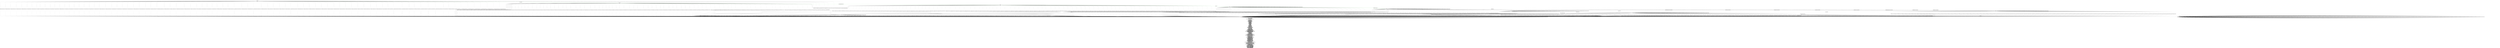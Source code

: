 digraph g {

    labelloc = "b"
    label = "Server/Client: AsyncSSH 2.20.0
    Protocol Stage: TRANSPORT
KEX Algorithm: sntrup761x25519-sha512@openssh.com
Strict KEX enabled: true

 Messages used during testing: 
MSG_DEBUG
MSG_KEX_DH_GEX_GROUP
MSG_KEX_DH_GEX_INIT
MSG_KEX_DH_GEX_OLD_REQUEST
MSG_KEX_DH_GEX_REPLY
MSG_KEX_DH_GEX_REQUEST
MSG_KEXDH_INIT
MSG_KEXDH_REPLY
MSG_DISCONNECT
MSG_KEX_ECDH_INIT
MSG_KEX_ECDH_REPLY
MSG_EXT_INFO
MSG_KEX_HBR_INIT
MSG_KEX_HBR_REPLY
MSG_IGNORE
MSG_KEXINIT
MSG_NEWCOMPRESS
MSG_NEWKEYS
MSG_PING_OPENSSH
MSG_PONG_OPENSSH
MSG_KEX_RSA_DONE
MSG_KEX_RSA_PUBKEY
MSG_KEX_RSA_SECRET
MSG_SERVICE_ACCEPT
MSG_SERVICE_REQUEST_USERAUTH
MSG_SERVICE_REQUEST_CONNECTION
MSG_UNIMPLEMENTED
MSG_VERSION_EXCHANGE
MSG_USERAUTH_BANNER
MSG_USERAUTH_FAILURE
MSG_USERAUTH_INFO_REQUEST
MSG_USERAUTH_INFO_RESPONSE
MSG_USERAUTH_PASSWD_CHANGEREQ
MSG_USERAUTH_PK_OK
MSG_USERAUTH_REQUEST_HOSTBASED
MSG_USERAUTH_REQUEST_KEYBOARD_INTERACTIVE
MSG_USERAUTH_REQUEST_NONE
MSG_USERAUTH_REQUEST_PASSWORD
MSG_USERAUTH_REQUEST_PUBLICKEY_HOSTBOUND_OPENSSH
MSG_USERAUTH_REQUEST_PUBLICKEY
MSG_USERAUTH_REQUEST_UNKNOWN
MSG_USERAUTH_SUCCESS
MSG_CHANNEL_CLOSE
MSG_CHANNEL_DATA
MSG_CHANNEL_EOF
MSG_CHANNEL_EXTENDED_DATA
MSG_CHANNEL_FAILURE
MSG_CHANNEL_OPEN_CONFIRMATION
MSG_CHANNEL_OPEN_DIRECT_STREAMLOCAL_OPENSSH
MSG_CHANNEL_OPEN_DIRECT_TCPIP
MSG_CHANNEL_OPEN_FAILURE
MSG_CHANNEL_OPEN_FORWARDED_STREAMLOCAL_OPENSSH
MSG_CHANNEL_OPEN_FORWARDED_TCPIP
MSG_CHANNEL_OPEN_SESSION
MSG_CHANNEL_OPEN_TUN_OPENSSH
MSG_CHANNEL_OPEN_UNKNOWN
MSG_CHANNEL_OPEN_X11
MSG_CHANNEL_REQUEST_AUTH_AGENT_OPENSSH
MSG_CHANNEL_REQUEST_BREAK
MSG_CHANNEL_REQUEST_ENV
MSG_CHANNEL_REQUEST_EOW_OPENSSH
MSG_CHANNEL_REQUEST_EXEC
MSG_CHANNEL_REQUEST_EXIT_SIGNAL
MSG_CHANNEL_REQUEST_EXIT_STATUS
MSG_CHANNEL_REQUEST_PTY_REQ
MSG_CHANNEL_REQUEST_SHELL
MSG_CHANNEL_REQUEST_SIGNAL
MSG_CHANNEL_REQUEST_SUBSYSTEM
MSG_CHANNEL_REQUEST_UNKNOWN
MSG_CHANNEL_REQUEST_WINDOW_CHANGE
MSG_CHANNEL_REQUEST_X11_REQ
MSG_CHANNEL_REQUEST_XON_XOFF
MSG_CHANNEL_SUCCESS
MSG_CHANNEL_WINDOW_ADJUST
MSG_GLOBAL_REQUEST_CANCEL_STREAMLOCAL_FORWARD_OPENSSH
MSG_GLOBAL_REQUEST_CANCEL_TCPIP_FORWARD
MSG_REQUEST_FAILURE
MSG_GLOBAL_REQUEST_HOSTKEYS_OPENSSH
MSG_GLOBAL_REQUEST_HOSTKEYS_PROVE_OPENSSH
MSG_GLOBAL_REQUEST_NO_MORE_SESSIONS_OPENSSH
MSG_GLOBAL_REQUEST_STREAMLOCAL_FORWARD_OPENSSH
MSG_REQUEST_SUCCESS
MSG_GLOBAL_REQUEST_TCPIP_FORWARD
MSG_GLOBAL_REQUEST_UNKNOWN
MSG_UNKNOWN_ID_RESERVED_0
MSG_UNKNOWN_ID_TRANSPORT_GENERIC
MSG_UNKNOWN_ID_ALGORITHM_NEGOTIATION
MSG_UNKNOWN_ID_KEY_EXCHANGE_SPECIFIC
MSG_UNKNOWN_ID_USERAUTH_GENERIC
MSG_UNKNOWN_ID_USERAUTH_SPECIFIC
MSG_UNKNOWN_ID_CONNECTION_GENERIC
MSG_UNKNOWN_ID_CHANNEL_RELATED
MSG_UNKNOWN_ID_RESERVED_CLIENT
MSG_UNKNOWN_ID_RESERVED_PRIVATE
"
    fontsize = 30
    edge[decorate="true"]

	s0 [shape="circle" width="2.3" label="Protocol Version Exchanged
(s0

SocketState: [UP]" fixedsize="true" height="2.3"];
	s1 [shape="circle" width="2.3" label="KEX: Algorithms Negotiated
(s1

SocketState: [UP]" fixedsize="true" height="2.3"];
	s2 [shape="circle" color="RED" width="2.3" label="TCP Closed
(s2

SocketState: [CLOSED]" fixedsize="true" height="2.3"];
	s3 [shape="circle" width="2.3" label="Unknown State (s3)

SocketState: [UP]" fixedsize="true" height="2.3"];
	s4 [shape="circle" width="2.3" label="KEX: Keys Derived
(s4

SocketState: [UP]" fixedsize="true" height="2.3"];
	s5 [shape="circle" width="2.3" label="KEX Completed
(s5

SocketState: [UP]" fixedsize="true" height="2.3"];
	s6 [shape="circle" width="2.3" label="Protocol Completed
(s6

SocketState: [UP]" fixedsize="true" height="2.3"];
	s7 [shape="circle" width="2.3" label="Unknown State (s7)

SocketState: [UP]" fixedsize="true" height="2.3"];
	s8 [shape="circle" width="2.3" label="Unknown State (s8)

SocketState: [UP]" fixedsize="true" height="2.3"];
	s9 [shape="circle" width="2.3" label="Unknown State (s9)

SocketState: [UP]" fixedsize="true" height="2.3"];
	s10 [shape="circle" width="2.3" label="Unknown State (s10)

SocketState: [UP]" fixedsize="true" height="2.3"];
	s11 [shape="circle" width="2.3" label="Unknown State (s11)

SocketState: [UP]" fixedsize="true" height="2.3"];
	s12 [shape="circle" width="2.3" label="Unknown State (s12)

SocketState: [UP]" fixedsize="true" height="2.3"];
	s0 -> s3 [label="MSG_DEBUG / KeyExchangeInitMessage"];
	s0 -> s2 [label="MSG_KEX_DH_GEX_GROUP / KeyExchangeInitMessage,DisconnectMessage"];
	s0 -> s2 [label="MSG_KEX_DH_GEX_INIT / KeyExchangeInitMessage,DisconnectMessage"];
	s0 -> s2 [label="MSG_KEX_DH_GEX_OLD_REQUEST / KeyExchangeInitMessage,DisconnectMessage"];
	s0 -> s2 [label="MSG_KEX_DH_GEX_REPLY / KeyExchangeInitMessage,DisconnectMessage"];
	s0 -> s2 [label="MSG_KEX_DH_GEX_REQUEST / KeyExchangeInitMessage,DisconnectMessage"];
	s0 -> s2 [label="MSG_KEXDH_INIT / KeyExchangeInitMessage,DisconnectMessage"];
	s0 -> s2 [label="MSG_KEXDH_REPLY / KeyExchangeInitMessage,DisconnectMessage"];
	s0 -> s2 [label="MSG_DISCONNECT / KeyExchangeInitMessage"];
	s0 -> s2 [label="MSG_KEX_ECDH_INIT / KeyExchangeInitMessage,DisconnectMessage"];
	s0 -> s2 [label="MSG_KEX_ECDH_REPLY / KeyExchangeInitMessage,DisconnectMessage"];
	s0 -> s2 [label="MSG_EXT_INFO / KeyExchangeInitMessage,DisconnectMessage"];
	s0 -> s2 [label="MSG_KEX_HBR_INIT / KeyExchangeInitMessage,DisconnectMessage"];
	s0 -> s2 [label="MSG_KEX_HBR_REPLY / KeyExchangeInitMessage,DisconnectMessage"];
	s0 -> s3 [label="MSG_IGNORE / KeyExchangeInitMessage"];
	s0 -> s1 [color="GREEN" style="bold" label="MSG_KEXINIT / KeyExchangeInitMessage"];
	s0 -> s3 [label="MSG_NEWCOMPRESS / KeyExchangeInitMessage,UnimplementedMessage"];
	s0 -> s2 [label="MSG_NEWKEYS / KeyExchangeInitMessage,DisconnectMessage"];
	s0 -> s2 [label="MSG_PING_OPENSSH / KeyExchangeInitMessage,DisconnectMessage"];
	s0 -> s2 [label="MSG_PONG_OPENSSH / KeyExchangeInitMessage,DisconnectMessage"];
	s0 -> s2 [label="MSG_KEX_RSA_DONE / KeyExchangeInitMessage,DisconnectMessage"];
	s0 -> s2 [label="MSG_KEX_RSA_PUBKEY / KeyExchangeInitMessage,DisconnectMessage"];
	s0 -> s2 [label="MSG_KEX_RSA_SECRET / KeyExchangeInitMessage,DisconnectMessage"];
	s0 -> s2 [label="MSG_SERVICE_ACCEPT / KeyExchangeInitMessage,DisconnectMessage"];
	s0 -> s2 [label="MSG_SERVICE_REQUEST_USERAUTH / KeyExchangeInitMessage,DisconnectMessage"];
	s0 -> s2 [label="MSG_SERVICE_REQUEST_CONNECTION / KeyExchangeInitMessage,DisconnectMessage"];
	s0 -> s3 [label="MSG_UNIMPLEMENTED / KeyExchangeInitMessage"];
	s0 -> s2 [label="MSG_VERSION_EXCHANGE / KeyExchangeInitMessage,DisconnectMessage"];
	s0 -> s2 [label="MSG_USERAUTH_BANNER / KeyExchangeInitMessage,DisconnectMessage"];
	s0 -> s2 [label="MSG_USERAUTH_FAILURE / KeyExchangeInitMessage,DisconnectMessage"];
	s0 -> s2 [label="MSG_USERAUTH_INFO_REQUEST / KeyExchangeInitMessage,DisconnectMessage"];
	s0 -> s2 [label="MSG_USERAUTH_INFO_RESPONSE / KeyExchangeInitMessage,DisconnectMessage"];
	s0 -> s2 [label="MSG_USERAUTH_PASSWD_CHANGEREQ / KeyExchangeInitMessage,DisconnectMessage"];
	s0 -> s2 [label="MSG_USERAUTH_PK_OK / KeyExchangeInitMessage,DisconnectMessage"];
	s0 -> s2 [label="MSG_USERAUTH_REQUEST_HOSTBASED / KeyExchangeInitMessage,DisconnectMessage"];
	s0 -> s2 [label="MSG_USERAUTH_REQUEST_KEYBOARD_INTERACTIVE / KeyExchangeInitMessage,DisconnectMessage"];
	s0 -> s2 [label="MSG_USERAUTH_REQUEST_NONE / KeyExchangeInitMessage,DisconnectMessage"];
	s0 -> s2 [label="MSG_USERAUTH_REQUEST_PASSWORD / KeyExchangeInitMessage,DisconnectMessage"];
	s0 -> s2 [label="MSG_USERAUTH_REQUEST_PUBLICKEY_HOSTBOUND_OPENSSH / KeyExchangeInitMessage,DisconnectMessage"];
	s0 -> s2 [label="MSG_USERAUTH_REQUEST_PUBLICKEY / KeyExchangeInitMessage,DisconnectMessage"];
	s0 -> s2 [label="MSG_USERAUTH_REQUEST_UNKNOWN / KeyExchangeInitMessage,DisconnectMessage"];
	s0 -> s2 [label="MSG_USERAUTH_SUCCESS / KeyExchangeInitMessage,DisconnectMessage"];
	s0 -> s2 [label="MSG_CHANNEL_CLOSE / KeyExchangeInitMessage,DisconnectMessage"];
	s0 -> s2 [label="MSG_CHANNEL_DATA / KeyExchangeInitMessage,DisconnectMessage"];
	s0 -> s2 [label="MSG_CHANNEL_EOF / KeyExchangeInitMessage,DisconnectMessage"];
	s0 -> s2 [label="MSG_CHANNEL_EXTENDED_DATA / KeyExchangeInitMessage,DisconnectMessage"];
	s0 -> s2 [label="MSG_CHANNEL_FAILURE / KeyExchangeInitMessage,DisconnectMessage"];
	s0 -> s2 [label="MSG_CHANNEL_OPEN_CONFIRMATION / KeyExchangeInitMessage,DisconnectMessage"];
	s0 -> s2 [label="MSG_CHANNEL_OPEN_DIRECT_STREAMLOCAL_OPENSSH / KeyExchangeInitMessage,DisconnectMessage"];
	s0 -> s2 [label="MSG_CHANNEL_OPEN_DIRECT_TCPIP / KeyExchangeInitMessage,DisconnectMessage"];
	s0 -> s2 [label="MSG_CHANNEL_OPEN_FAILURE / KeyExchangeInitMessage,DisconnectMessage"];
	s0 -> s2 [label="MSG_CHANNEL_OPEN_FORWARDED_STREAMLOCAL_OPENSSH / KeyExchangeInitMessage,DisconnectMessage"];
	s0 -> s2 [label="MSG_CHANNEL_OPEN_FORWARDED_TCPIP / KeyExchangeInitMessage,DisconnectMessage"];
	s0 -> s2 [label="MSG_CHANNEL_OPEN_SESSION / KeyExchangeInitMessage,DisconnectMessage"];
	s0 -> s2 [label="MSG_CHANNEL_OPEN_TUN_OPENSSH / KeyExchangeInitMessage,DisconnectMessage"];
	s0 -> s2 [label="MSG_CHANNEL_OPEN_UNKNOWN / KeyExchangeInitMessage,DisconnectMessage"];
	s0 -> s2 [label="MSG_CHANNEL_OPEN_X11 / KeyExchangeInitMessage,DisconnectMessage"];
	s0 -> s2 [label="MSG_CHANNEL_REQUEST_AUTH_AGENT_OPENSSH / KeyExchangeInitMessage,DisconnectMessage"];
	s0 -> s2 [label="MSG_CHANNEL_REQUEST_BREAK / KeyExchangeInitMessage,DisconnectMessage"];
	s0 -> s2 [label="MSG_CHANNEL_REQUEST_ENV / KeyExchangeInitMessage,DisconnectMessage"];
	s0 -> s2 [label="MSG_CHANNEL_REQUEST_EOW_OPENSSH / KeyExchangeInitMessage,DisconnectMessage"];
	s0 -> s2 [label="MSG_CHANNEL_REQUEST_EXEC / KeyExchangeInitMessage,DisconnectMessage"];
	s0 -> s2 [label="MSG_CHANNEL_REQUEST_EXIT_SIGNAL / KeyExchangeInitMessage,DisconnectMessage"];
	s0 -> s2 [label="MSG_CHANNEL_REQUEST_EXIT_STATUS / KeyExchangeInitMessage,DisconnectMessage"];
	s0 -> s2 [label="MSG_CHANNEL_REQUEST_PTY_REQ / KeyExchangeInitMessage,DisconnectMessage"];
	s0 -> s2 [label="MSG_CHANNEL_REQUEST_SHELL / KeyExchangeInitMessage,DisconnectMessage"];
	s0 -> s2 [label="MSG_CHANNEL_REQUEST_SIGNAL / KeyExchangeInitMessage,DisconnectMessage"];
	s0 -> s2 [label="MSG_CHANNEL_REQUEST_SUBSYSTEM / KeyExchangeInitMessage,DisconnectMessage"];
	s0 -> s2 [label="MSG_CHANNEL_REQUEST_UNKNOWN / KeyExchangeInitMessage,DisconnectMessage"];
	s0 -> s2 [label="MSG_CHANNEL_REQUEST_WINDOW_CHANGE / KeyExchangeInitMessage,DisconnectMessage"];
	s0 -> s2 [label="MSG_CHANNEL_REQUEST_X11_REQ / KeyExchangeInitMessage,DisconnectMessage"];
	s0 -> s2 [label="MSG_CHANNEL_REQUEST_XON_XOFF / KeyExchangeInitMessage,DisconnectMessage"];
	s0 -> s2 [label="MSG_CHANNEL_SUCCESS / KeyExchangeInitMessage,DisconnectMessage"];
	s0 -> s2 [label="MSG_CHANNEL_WINDOW_ADJUST / KeyExchangeInitMessage,DisconnectMessage"];
	s0 -> s2 [label="MSG_GLOBAL_REQUEST_CANCEL_STREAMLOCAL_FORWARD_OPENSSH / KeyExchangeInitMessage,DisconnectMessage"];
	s0 -> s2 [label="MSG_GLOBAL_REQUEST_CANCEL_TCPIP_FORWARD / KeyExchangeInitMessage,DisconnectMessage"];
	s0 -> s2 [label="MSG_REQUEST_FAILURE / KeyExchangeInitMessage,DisconnectMessage"];
	s0 -> s2 [label="MSG_GLOBAL_REQUEST_HOSTKEYS_OPENSSH / KeyExchangeInitMessage,DisconnectMessage"];
	s0 -> s2 [label="MSG_GLOBAL_REQUEST_HOSTKEYS_PROVE_OPENSSH / KeyExchangeInitMessage,DisconnectMessage"];
	s0 -> s2 [label="MSG_GLOBAL_REQUEST_NO_MORE_SESSIONS_OPENSSH / KeyExchangeInitMessage,DisconnectMessage"];
	s0 -> s2 [label="MSG_GLOBAL_REQUEST_STREAMLOCAL_FORWARD_OPENSSH / KeyExchangeInitMessage,DisconnectMessage"];
	s0 -> s2 [label="MSG_REQUEST_SUCCESS / KeyExchangeInitMessage,DisconnectMessage"];
	s0 -> s2 [label="MSG_GLOBAL_REQUEST_TCPIP_FORWARD / KeyExchangeInitMessage,DisconnectMessage"];
	s0 -> s2 [label="MSG_GLOBAL_REQUEST_UNKNOWN / KeyExchangeInitMessage,DisconnectMessage"];
	s0 -> s3 [label="MSG_UNKNOWN_ID_RESERVED_0 / KeyExchangeInitMessage,UnimplementedMessage"];
	s0 -> s3 [label="MSG_UNKNOWN_ID_TRANSPORT_GENERIC / KeyExchangeInitMessage,UnimplementedMessage"];
	s0 -> s3 [label="MSG_UNKNOWN_ID_ALGORITHM_NEGOTIATION / KeyExchangeInitMessage,UnimplementedMessage"];
	s0 -> s2 [label="MSG_UNKNOWN_ID_KEY_EXCHANGE_SPECIFIC / KeyExchangeInitMessage,DisconnectMessage"];
	s0 -> s2 [label="MSG_UNKNOWN_ID_USERAUTH_GENERIC / KeyExchangeInitMessage,DisconnectMessage"];
	s0 -> s2 [label="MSG_UNKNOWN_ID_USERAUTH_SPECIFIC / KeyExchangeInitMessage,DisconnectMessage"];
	s0 -> s2 [label="MSG_UNKNOWN_ID_CONNECTION_GENERIC / KeyExchangeInitMessage,DisconnectMessage"];
	s0 -> s2 [label="MSG_UNKNOWN_ID_CHANNEL_RELATED / KeyExchangeInitMessage,DisconnectMessage"];
	s0 -> s2 [label="MSG_UNKNOWN_ID_RESERVED_CLIENT / KeyExchangeInitMessage,DisconnectMessage"];
	s0 -> s2 [label="MSG_UNKNOWN_ID_RESERVED_PRIVATE / KeyExchangeInitMessage,DisconnectMessage"];
	s1 -> s2 [label="MSG_DEBUG / DisconnectMessage"];
	s1 -> s2 [label="MSG_KEX_DH_GEX_GROUP / DisconnectMessage"];
	s1 -> s2 [label="MSG_KEX_DH_GEX_INIT / DisconnectMessage"];
	s1 -> s2 [label="MSG_KEX_DH_GEX_OLD_REQUEST / DisconnectMessage"];
	s1 -> s2 [label="MSG_KEX_DH_GEX_REPLY / DisconnectMessage"];
	s1 -> s2 [label="MSG_KEX_DH_GEX_REQUEST / DisconnectMessage"];
	s1 -> s2 [label="MSG_KEXDH_INIT / DisconnectMessage"];
	s1 -> s2 [label="MSG_KEXDH_REPLY / DisconnectMessage"];
	s1 -> s2 [label="MSG_DISCONNECT / [No output]"];
	s1 -> s2 [label="MSG_KEX_ECDH_INIT / DisconnectMessage"];
	s1 -> s2 [label="MSG_KEX_ECDH_REPLY / DisconnectMessage"];
	s1 -> s2 [label="MSG_EXT_INFO / DisconnectMessage"];
	s1 -> s4 [color="GREEN" style="bold" label="MSG_KEX_HBR_INIT / HybridKeyExchangeReplyMessage,NewKeysMessage"];
	s1 -> s2 [label="MSG_KEX_HBR_REPLY / DisconnectMessage"];
	s1 -> s2 [label="MSG_IGNORE / DisconnectMessage"];
	s1 -> s2 [label="MSG_KEXINIT / DisconnectMessage"];
	s1 -> s2 [label="MSG_NEWCOMPRESS / DisconnectMessage"];
	s1 -> s2 [label="MSG_NEWKEYS / DisconnectMessage"];
	s1 -> s2 [label="MSG_PING_OPENSSH / DisconnectMessage"];
	s1 -> s2 [label="MSG_PONG_OPENSSH / DisconnectMessage"];
	s1 -> s2 [label="MSG_KEX_RSA_DONE / DisconnectMessage"];
	s1 -> s2 [label="MSG_KEX_RSA_PUBKEY / DisconnectMessage"];
	s1 -> s2 [label="MSG_KEX_RSA_SECRET / DisconnectMessage"];
	s1 -> s2 [label="MSG_SERVICE_ACCEPT / DisconnectMessage"];
	s1 -> s2 [label="MSG_SERVICE_REQUEST_USERAUTH / DisconnectMessage"];
	s1 -> s2 [label="MSG_SERVICE_REQUEST_CONNECTION / DisconnectMessage"];
	s1 -> s2 [label="MSG_UNIMPLEMENTED / DisconnectMessage"];
	s1 -> s2 [label="MSG_VERSION_EXCHANGE / DisconnectMessage"];
	s1 -> s2 [label="MSG_USERAUTH_BANNER / DisconnectMessage"];
	s1 -> s2 [label="MSG_USERAUTH_FAILURE / DisconnectMessage"];
	s1 -> s2 [label="MSG_USERAUTH_INFO_REQUEST / DisconnectMessage"];
	s1 -> s2 [label="MSG_USERAUTH_INFO_RESPONSE / DisconnectMessage"];
	s1 -> s2 [label="MSG_USERAUTH_PASSWD_CHANGEREQ / DisconnectMessage"];
	s1 -> s2 [label="MSG_USERAUTH_PK_OK / DisconnectMessage"];
	s1 -> s2 [label="MSG_USERAUTH_REQUEST_HOSTBASED / DisconnectMessage"];
	s1 -> s2 [label="MSG_USERAUTH_REQUEST_KEYBOARD_INTERACTIVE / DisconnectMessage"];
	s1 -> s2 [label="MSG_USERAUTH_REQUEST_NONE / DisconnectMessage"];
	s1 -> s2 [label="MSG_USERAUTH_REQUEST_PASSWORD / DisconnectMessage"];
	s1 -> s2 [label="MSG_USERAUTH_REQUEST_PUBLICKEY_HOSTBOUND_OPENSSH / DisconnectMessage"];
	s1 -> s2 [label="MSG_USERAUTH_REQUEST_PUBLICKEY / DisconnectMessage"];
	s1 -> s2 [label="MSG_USERAUTH_REQUEST_UNKNOWN / DisconnectMessage"];
	s1 -> s2 [label="MSG_USERAUTH_SUCCESS / DisconnectMessage"];
	s1 -> s2 [label="MSG_CHANNEL_CLOSE / DisconnectMessage"];
	s1 -> s2 [label="MSG_CHANNEL_DATA / DisconnectMessage"];
	s1 -> s2 [label="MSG_CHANNEL_EOF / DisconnectMessage"];
	s1 -> s2 [label="MSG_CHANNEL_EXTENDED_DATA / DisconnectMessage"];
	s1 -> s2 [label="MSG_CHANNEL_FAILURE / DisconnectMessage"];
	s1 -> s2 [label="MSG_CHANNEL_OPEN_CONFIRMATION / DisconnectMessage"];
	s1 -> s2 [label="MSG_CHANNEL_OPEN_DIRECT_STREAMLOCAL_OPENSSH / DisconnectMessage"];
	s1 -> s2 [label="MSG_CHANNEL_OPEN_DIRECT_TCPIP / DisconnectMessage"];
	s1 -> s2 [label="MSG_CHANNEL_OPEN_FAILURE / DisconnectMessage"];
	s1 -> s2 [label="MSG_CHANNEL_OPEN_FORWARDED_STREAMLOCAL_OPENSSH / DisconnectMessage"];
	s1 -> s2 [label="MSG_CHANNEL_OPEN_FORWARDED_TCPIP / DisconnectMessage"];
	s1 -> s2 [label="MSG_CHANNEL_OPEN_SESSION / DisconnectMessage"];
	s1 -> s2 [label="MSG_CHANNEL_OPEN_TUN_OPENSSH / DisconnectMessage"];
	s1 -> s2 [label="MSG_CHANNEL_OPEN_UNKNOWN / DisconnectMessage"];
	s1 -> s2 [label="MSG_CHANNEL_OPEN_X11 / DisconnectMessage"];
	s1 -> s2 [label="MSG_CHANNEL_REQUEST_AUTH_AGENT_OPENSSH / DisconnectMessage"];
	s1 -> s2 [label="MSG_CHANNEL_REQUEST_BREAK / DisconnectMessage"];
	s1 -> s2 [label="MSG_CHANNEL_REQUEST_ENV / DisconnectMessage"];
	s1 -> s2 [label="MSG_CHANNEL_REQUEST_EOW_OPENSSH / DisconnectMessage"];
	s1 -> s2 [label="MSG_CHANNEL_REQUEST_EXEC / DisconnectMessage"];
	s1 -> s2 [label="MSG_CHANNEL_REQUEST_EXIT_SIGNAL / DisconnectMessage"];
	s1 -> s2 [label="MSG_CHANNEL_REQUEST_EXIT_STATUS / DisconnectMessage"];
	s1 -> s2 [label="MSG_CHANNEL_REQUEST_PTY_REQ / DisconnectMessage"];
	s1 -> s2 [label="MSG_CHANNEL_REQUEST_SHELL / DisconnectMessage"];
	s1 -> s2 [label="MSG_CHANNEL_REQUEST_SIGNAL / DisconnectMessage"];
	s1 -> s2 [label="MSG_CHANNEL_REQUEST_SUBSYSTEM / DisconnectMessage"];
	s1 -> s2 [label="MSG_CHANNEL_REQUEST_UNKNOWN / DisconnectMessage"];
	s1 -> s2 [label="MSG_CHANNEL_REQUEST_WINDOW_CHANGE / DisconnectMessage"];
	s1 -> s2 [label="MSG_CHANNEL_REQUEST_X11_REQ / DisconnectMessage"];
	s1 -> s2 [label="MSG_CHANNEL_REQUEST_XON_XOFF / DisconnectMessage"];
	s1 -> s2 [label="MSG_CHANNEL_SUCCESS / DisconnectMessage"];
	s1 -> s2 [label="MSG_CHANNEL_WINDOW_ADJUST / DisconnectMessage"];
	s1 -> s2 [label="MSG_GLOBAL_REQUEST_CANCEL_STREAMLOCAL_FORWARD_OPENSSH / DisconnectMessage"];
	s1 -> s2 [label="MSG_GLOBAL_REQUEST_CANCEL_TCPIP_FORWARD / DisconnectMessage"];
	s1 -> s2 [label="MSG_REQUEST_FAILURE / DisconnectMessage"];
	s1 -> s2 [label="MSG_GLOBAL_REQUEST_HOSTKEYS_OPENSSH / DisconnectMessage"];
	s1 -> s2 [label="MSG_GLOBAL_REQUEST_HOSTKEYS_PROVE_OPENSSH / DisconnectMessage"];
	s1 -> s2 [label="MSG_GLOBAL_REQUEST_NO_MORE_SESSIONS_OPENSSH / DisconnectMessage"];
	s1 -> s2 [label="MSG_GLOBAL_REQUEST_STREAMLOCAL_FORWARD_OPENSSH / DisconnectMessage"];
	s1 -> s2 [label="MSG_REQUEST_SUCCESS / DisconnectMessage"];
	s1 -> s2 [label="MSG_GLOBAL_REQUEST_TCPIP_FORWARD / DisconnectMessage"];
	s1 -> s2 [label="MSG_GLOBAL_REQUEST_UNKNOWN / DisconnectMessage"];
	s1 -> s2 [label="MSG_UNKNOWN_ID_RESERVED_0 / DisconnectMessage"];
	s1 -> s2 [label="MSG_UNKNOWN_ID_TRANSPORT_GENERIC / DisconnectMessage"];
	s1 -> s2 [label="MSG_UNKNOWN_ID_ALGORITHM_NEGOTIATION / DisconnectMessage"];
	s1 -> s2 [label="MSG_UNKNOWN_ID_KEY_EXCHANGE_SPECIFIC / DisconnectMessage"];
	s1 -> s2 [label="MSG_UNKNOWN_ID_USERAUTH_GENERIC / DisconnectMessage"];
	s1 -> s2 [label="MSG_UNKNOWN_ID_USERAUTH_SPECIFIC / DisconnectMessage"];
	s1 -> s2 [label="MSG_UNKNOWN_ID_CONNECTION_GENERIC / DisconnectMessage"];
	s1 -> s2 [label="MSG_UNKNOWN_ID_CHANNEL_RELATED / DisconnectMessage"];
	s1 -> s2 [label="MSG_UNKNOWN_ID_RESERVED_CLIENT / DisconnectMessage"];
	s1 -> s2 [label="MSG_UNKNOWN_ID_RESERVED_PRIVATE / DisconnectMessage"];
	s2 -> s2 [label="MSG_DEBUG / [No output]"];
	s2 -> s2 [label="MSG_KEX_DH_GEX_GROUP / [No output]"];
	s2 -> s2 [label="MSG_KEX_DH_GEX_INIT / [No output]"];
	s2 -> s2 [label="MSG_KEX_DH_GEX_OLD_REQUEST / [No output]"];
	s2 -> s2 [label="MSG_KEX_DH_GEX_REPLY / [No output]"];
	s2 -> s2 [label="MSG_KEX_DH_GEX_REQUEST / [No output]"];
	s2 -> s2 [label="MSG_KEXDH_INIT / [No output]"];
	s2 -> s2 [label="MSG_KEXDH_REPLY / [No output]"];
	s2 -> s2 [label="MSG_DISCONNECT / [No output]"];
	s2 -> s2 [label="MSG_KEX_ECDH_INIT / [No output]"];
	s2 -> s2 [label="MSG_KEX_ECDH_REPLY / [No output]"];
	s2 -> s2 [label="MSG_EXT_INFO / [No output]"];
	s2 -> s2 [label="MSG_KEX_HBR_INIT / [No output]"];
	s2 -> s2 [label="MSG_KEX_HBR_REPLY / [No output]"];
	s2 -> s2 [label="MSG_IGNORE / [No output]"];
	s2 -> s2 [label="MSG_KEXINIT / [No output]"];
	s2 -> s2 [label="MSG_NEWCOMPRESS / [No output]"];
	s2 -> s2 [label="MSG_NEWKEYS / [No output]"];
	s2 -> s2 [label="MSG_PING_OPENSSH / [No output]"];
	s2 -> s2 [label="MSG_PONG_OPENSSH / [No output]"];
	s2 -> s2 [label="MSG_KEX_RSA_DONE / [No output]"];
	s2 -> s2 [label="MSG_KEX_RSA_PUBKEY / [No output]"];
	s2 -> s2 [label="MSG_KEX_RSA_SECRET / [No output]"];
	s2 -> s2 [label="MSG_SERVICE_ACCEPT / [No output]"];
	s2 -> s2 [label="MSG_SERVICE_REQUEST_USERAUTH / [No output]"];
	s2 -> s2 [label="MSG_SERVICE_REQUEST_CONNECTION / [No output]"];
	s2 -> s2 [label="MSG_UNIMPLEMENTED / [No output]"];
	s2 -> s2 [label="MSG_VERSION_EXCHANGE / [No output]"];
	s2 -> s2 [label="MSG_USERAUTH_BANNER / [No output]"];
	s2 -> s2 [label="MSG_USERAUTH_FAILURE / [No output]"];
	s2 -> s2 [label="MSG_USERAUTH_INFO_REQUEST / [No output]"];
	s2 -> s2 [label="MSG_USERAUTH_INFO_RESPONSE / [No output]"];
	s2 -> s2 [label="MSG_USERAUTH_PASSWD_CHANGEREQ / [No output]"];
	s2 -> s2 [label="MSG_USERAUTH_PK_OK / [No output]"];
	s2 -> s2 [label="MSG_USERAUTH_REQUEST_HOSTBASED / [No output]"];
	s2 -> s2 [label="MSG_USERAUTH_REQUEST_KEYBOARD_INTERACTIVE / [No output]"];
	s2 -> s2 [label="MSG_USERAUTH_REQUEST_NONE / [No output]"];
	s2 -> s2 [label="MSG_USERAUTH_REQUEST_PASSWORD / [No output]"];
	s2 -> s2 [label="MSG_USERAUTH_REQUEST_PUBLICKEY_HOSTBOUND_OPENSSH / [No output]"];
	s2 -> s2 [label="MSG_USERAUTH_REQUEST_PUBLICKEY / [No output]"];
	s2 -> s2 [label="MSG_USERAUTH_REQUEST_UNKNOWN / [No output]"];
	s2 -> s2 [label="MSG_USERAUTH_SUCCESS / [No output]"];
	s2 -> s2 [label="MSG_CHANNEL_CLOSE / [No output]"];
	s2 -> s2 [label="MSG_CHANNEL_DATA / [No output]"];
	s2 -> s2 [label="MSG_CHANNEL_EOF / [No output]"];
	s2 -> s2 [label="MSG_CHANNEL_EXTENDED_DATA / [No output]"];
	s2 -> s2 [label="MSG_CHANNEL_FAILURE / [No output]"];
	s2 -> s2 [label="MSG_CHANNEL_OPEN_CONFIRMATION / [No output]"];
	s2 -> s2 [label="MSG_CHANNEL_OPEN_DIRECT_STREAMLOCAL_OPENSSH / [No output]"];
	s2 -> s2 [label="MSG_CHANNEL_OPEN_DIRECT_TCPIP / [No output]"];
	s2 -> s2 [label="MSG_CHANNEL_OPEN_FAILURE / [No output]"];
	s2 -> s2 [label="MSG_CHANNEL_OPEN_FORWARDED_STREAMLOCAL_OPENSSH / [No output]"];
	s2 -> s2 [label="MSG_CHANNEL_OPEN_FORWARDED_TCPIP / [No output]"];
	s2 -> s2 [label="MSG_CHANNEL_OPEN_SESSION / [No output]"];
	s2 -> s2 [label="MSG_CHANNEL_OPEN_TUN_OPENSSH / [No output]"];
	s2 -> s2 [label="MSG_CHANNEL_OPEN_UNKNOWN / [No output]"];
	s2 -> s2 [label="MSG_CHANNEL_OPEN_X11 / [No output]"];
	s2 -> s2 [label="MSG_CHANNEL_REQUEST_AUTH_AGENT_OPENSSH / [No output]"];
	s2 -> s2 [label="MSG_CHANNEL_REQUEST_BREAK / [No output]"];
	s2 -> s2 [label="MSG_CHANNEL_REQUEST_ENV / [No output]"];
	s2 -> s2 [label="MSG_CHANNEL_REQUEST_EOW_OPENSSH / [No output]"];
	s2 -> s2 [label="MSG_CHANNEL_REQUEST_EXEC / [No output]"];
	s2 -> s2 [label="MSG_CHANNEL_REQUEST_EXIT_SIGNAL / [No output]"];
	s2 -> s2 [label="MSG_CHANNEL_REQUEST_EXIT_STATUS / [No output]"];
	s2 -> s2 [label="MSG_CHANNEL_REQUEST_PTY_REQ / [No output]"];
	s2 -> s2 [label="MSG_CHANNEL_REQUEST_SHELL / [No output]"];
	s2 -> s2 [label="MSG_CHANNEL_REQUEST_SIGNAL / [No output]"];
	s2 -> s2 [label="MSG_CHANNEL_REQUEST_SUBSYSTEM / [No output]"];
	s2 -> s2 [label="MSG_CHANNEL_REQUEST_UNKNOWN / [No output]"];
	s2 -> s2 [label="MSG_CHANNEL_REQUEST_WINDOW_CHANGE / [No output]"];
	s2 -> s2 [label="MSG_CHANNEL_REQUEST_X11_REQ / [No output]"];
	s2 -> s2 [label="MSG_CHANNEL_REQUEST_XON_XOFF / [No output]"];
	s2 -> s2 [label="MSG_CHANNEL_SUCCESS / [No output]"];
	s2 -> s2 [label="MSG_CHANNEL_WINDOW_ADJUST / [No output]"];
	s2 -> s2 [label="MSG_GLOBAL_REQUEST_CANCEL_STREAMLOCAL_FORWARD_OPENSSH / [No output]"];
	s2 -> s2 [label="MSG_GLOBAL_REQUEST_CANCEL_TCPIP_FORWARD / [No output]"];
	s2 -> s2 [label="MSG_REQUEST_FAILURE / [No output]"];
	s2 -> s2 [label="MSG_GLOBAL_REQUEST_HOSTKEYS_OPENSSH / [No output]"];
	s2 -> s2 [label="MSG_GLOBAL_REQUEST_HOSTKEYS_PROVE_OPENSSH / [No output]"];
	s2 -> s2 [label="MSG_GLOBAL_REQUEST_NO_MORE_SESSIONS_OPENSSH / [No output]"];
	s2 -> s2 [label="MSG_GLOBAL_REQUEST_STREAMLOCAL_FORWARD_OPENSSH / [No output]"];
	s2 -> s2 [label="MSG_REQUEST_SUCCESS / [No output]"];
	s2 -> s2 [label="MSG_GLOBAL_REQUEST_TCPIP_FORWARD / [No output]"];
	s2 -> s2 [label="MSG_GLOBAL_REQUEST_UNKNOWN / [No output]"];
	s2 -> s2 [label="MSG_UNKNOWN_ID_RESERVED_0 / [No output]"];
	s2 -> s2 [label="MSG_UNKNOWN_ID_TRANSPORT_GENERIC / [No output]"];
	s2 -> s2 [label="MSG_UNKNOWN_ID_ALGORITHM_NEGOTIATION / [No output]"];
	s2 -> s2 [label="MSG_UNKNOWN_ID_KEY_EXCHANGE_SPECIFIC / [No output]"];
	s2 -> s2 [label="MSG_UNKNOWN_ID_USERAUTH_GENERIC / [No output]"];
	s2 -> s2 [label="MSG_UNKNOWN_ID_USERAUTH_SPECIFIC / [No output]"];
	s2 -> s2 [label="MSG_UNKNOWN_ID_CONNECTION_GENERIC / [No output]"];
	s2 -> s2 [label="MSG_UNKNOWN_ID_CHANNEL_RELATED / [No output]"];
	s2 -> s2 [label="MSG_UNKNOWN_ID_RESERVED_CLIENT / [No output]"];
	s2 -> s2 [label="MSG_UNKNOWN_ID_RESERVED_PRIVATE / [No output]"];
	s3 -> s3 [label="MSG_DEBUG / [No output]"];
	s3 -> s2 [label="MSG_KEX_DH_GEX_GROUP / DisconnectMessage"];
	s3 -> s2 [label="MSG_KEX_DH_GEX_INIT / DisconnectMessage"];
	s3 -> s2 [label="MSG_KEX_DH_GEX_OLD_REQUEST / DisconnectMessage"];
	s3 -> s2 [label="MSG_KEX_DH_GEX_REPLY / DisconnectMessage"];
	s3 -> s2 [label="MSG_KEX_DH_GEX_REQUEST / DisconnectMessage"];
	s3 -> s2 [label="MSG_KEXDH_INIT / DisconnectMessage"];
	s3 -> s2 [label="MSG_KEXDH_REPLY / DisconnectMessage"];
	s3 -> s2 [label="MSG_DISCONNECT / [No output]"];
	s3 -> s2 [label="MSG_KEX_ECDH_INIT / DisconnectMessage"];
	s3 -> s2 [label="MSG_KEX_ECDH_REPLY / DisconnectMessage"];
	s3 -> s2 [label="MSG_EXT_INFO / DisconnectMessage"];
	s3 -> s2 [label="MSG_KEX_HBR_INIT / DisconnectMessage"];
	s3 -> s2 [label="MSG_KEX_HBR_REPLY / DisconnectMessage"];
	s3 -> s3 [label="MSG_IGNORE / [No output]"];
	s3 -> s2 [label="MSG_KEXINIT / DisconnectMessage"];
	s3 -> s3 [label="MSG_NEWCOMPRESS / UnimplementedMessage"];
	s3 -> s2 [label="MSG_NEWKEYS / DisconnectMessage"];
	s3 -> s2 [label="MSG_PING_OPENSSH / DisconnectMessage"];
	s3 -> s2 [label="MSG_PONG_OPENSSH / DisconnectMessage"];
	s3 -> s2 [label="MSG_KEX_RSA_DONE / DisconnectMessage"];
	s3 -> s2 [label="MSG_KEX_RSA_PUBKEY / DisconnectMessage"];
	s3 -> s2 [label="MSG_KEX_RSA_SECRET / DisconnectMessage"];
	s3 -> s2 [label="MSG_SERVICE_ACCEPT / DisconnectMessage"];
	s3 -> s2 [label="MSG_SERVICE_REQUEST_USERAUTH / DisconnectMessage"];
	s3 -> s2 [label="MSG_SERVICE_REQUEST_CONNECTION / DisconnectMessage"];
	s3 -> s3 [label="MSG_UNIMPLEMENTED / [No output]"];
	s3 -> s2 [label="MSG_VERSION_EXCHANGE / DisconnectMessage"];
	s3 -> s2 [label="MSG_USERAUTH_BANNER / DisconnectMessage"];
	s3 -> s2 [label="MSG_USERAUTH_FAILURE / DisconnectMessage"];
	s3 -> s2 [label="MSG_USERAUTH_INFO_REQUEST / DisconnectMessage"];
	s3 -> s2 [label="MSG_USERAUTH_INFO_RESPONSE / DisconnectMessage"];
	s3 -> s2 [label="MSG_USERAUTH_PASSWD_CHANGEREQ / DisconnectMessage"];
	s3 -> s2 [label="MSG_USERAUTH_PK_OK / DisconnectMessage"];
	s3 -> s2 [label="MSG_USERAUTH_REQUEST_HOSTBASED / DisconnectMessage"];
	s3 -> s2 [label="MSG_USERAUTH_REQUEST_KEYBOARD_INTERACTIVE / DisconnectMessage"];
	s3 -> s2 [label="MSG_USERAUTH_REQUEST_NONE / DisconnectMessage"];
	s3 -> s2 [label="MSG_USERAUTH_REQUEST_PASSWORD / DisconnectMessage"];
	s3 -> s2 [label="MSG_USERAUTH_REQUEST_PUBLICKEY_HOSTBOUND_OPENSSH / DisconnectMessage"];
	s3 -> s2 [label="MSG_USERAUTH_REQUEST_PUBLICKEY / DisconnectMessage"];
	s3 -> s2 [label="MSG_USERAUTH_REQUEST_UNKNOWN / DisconnectMessage"];
	s3 -> s2 [label="MSG_USERAUTH_SUCCESS / DisconnectMessage"];
	s3 -> s2 [label="MSG_CHANNEL_CLOSE / DisconnectMessage"];
	s3 -> s2 [label="MSG_CHANNEL_DATA / DisconnectMessage"];
	s3 -> s2 [label="MSG_CHANNEL_EOF / DisconnectMessage"];
	s3 -> s2 [label="MSG_CHANNEL_EXTENDED_DATA / DisconnectMessage"];
	s3 -> s2 [label="MSG_CHANNEL_FAILURE / DisconnectMessage"];
	s3 -> s2 [label="MSG_CHANNEL_OPEN_CONFIRMATION / DisconnectMessage"];
	s3 -> s2 [label="MSG_CHANNEL_OPEN_DIRECT_STREAMLOCAL_OPENSSH / DisconnectMessage"];
	s3 -> s2 [label="MSG_CHANNEL_OPEN_DIRECT_TCPIP / DisconnectMessage"];
	s3 -> s2 [label="MSG_CHANNEL_OPEN_FAILURE / DisconnectMessage"];
	s3 -> s2 [label="MSG_CHANNEL_OPEN_FORWARDED_STREAMLOCAL_OPENSSH / DisconnectMessage"];
	s3 -> s2 [label="MSG_CHANNEL_OPEN_FORWARDED_TCPIP / DisconnectMessage"];
	s3 -> s2 [label="MSG_CHANNEL_OPEN_SESSION / DisconnectMessage"];
	s3 -> s2 [label="MSG_CHANNEL_OPEN_TUN_OPENSSH / DisconnectMessage"];
	s3 -> s2 [label="MSG_CHANNEL_OPEN_UNKNOWN / DisconnectMessage"];
	s3 -> s2 [label="MSG_CHANNEL_OPEN_X11 / DisconnectMessage"];
	s3 -> s2 [label="MSG_CHANNEL_REQUEST_AUTH_AGENT_OPENSSH / DisconnectMessage"];
	s3 -> s2 [label="MSG_CHANNEL_REQUEST_BREAK / DisconnectMessage"];
	s3 -> s2 [label="MSG_CHANNEL_REQUEST_ENV / DisconnectMessage"];
	s3 -> s2 [label="MSG_CHANNEL_REQUEST_EOW_OPENSSH / DisconnectMessage"];
	s3 -> s2 [label="MSG_CHANNEL_REQUEST_EXEC / DisconnectMessage"];
	s3 -> s2 [label="MSG_CHANNEL_REQUEST_EXIT_SIGNAL / DisconnectMessage"];
	s3 -> s2 [label="MSG_CHANNEL_REQUEST_EXIT_STATUS / DisconnectMessage"];
	s3 -> s2 [label="MSG_CHANNEL_REQUEST_PTY_REQ / DisconnectMessage"];
	s3 -> s2 [label="MSG_CHANNEL_REQUEST_SHELL / DisconnectMessage"];
	s3 -> s2 [label="MSG_CHANNEL_REQUEST_SIGNAL / DisconnectMessage"];
	s3 -> s2 [label="MSG_CHANNEL_REQUEST_SUBSYSTEM / DisconnectMessage"];
	s3 -> s2 [label="MSG_CHANNEL_REQUEST_UNKNOWN / DisconnectMessage"];
	s3 -> s2 [label="MSG_CHANNEL_REQUEST_WINDOW_CHANGE / DisconnectMessage"];
	s3 -> s2 [label="MSG_CHANNEL_REQUEST_X11_REQ / DisconnectMessage"];
	s3 -> s2 [label="MSG_CHANNEL_REQUEST_XON_XOFF / DisconnectMessage"];
	s3 -> s2 [label="MSG_CHANNEL_SUCCESS / DisconnectMessage"];
	s3 -> s2 [label="MSG_CHANNEL_WINDOW_ADJUST / DisconnectMessage"];
	s3 -> s2 [label="MSG_GLOBAL_REQUEST_CANCEL_STREAMLOCAL_FORWARD_OPENSSH / DisconnectMessage"];
	s3 -> s2 [label="MSG_GLOBAL_REQUEST_CANCEL_TCPIP_FORWARD / DisconnectMessage"];
	s3 -> s2 [label="MSG_REQUEST_FAILURE / DisconnectMessage"];
	s3 -> s2 [label="MSG_GLOBAL_REQUEST_HOSTKEYS_OPENSSH / DisconnectMessage"];
	s3 -> s2 [label="MSG_GLOBAL_REQUEST_HOSTKEYS_PROVE_OPENSSH / DisconnectMessage"];
	s3 -> s2 [label="MSG_GLOBAL_REQUEST_NO_MORE_SESSIONS_OPENSSH / DisconnectMessage"];
	s3 -> s2 [label="MSG_GLOBAL_REQUEST_STREAMLOCAL_FORWARD_OPENSSH / DisconnectMessage"];
	s3 -> s2 [label="MSG_REQUEST_SUCCESS / DisconnectMessage"];
	s3 -> s2 [label="MSG_GLOBAL_REQUEST_TCPIP_FORWARD / DisconnectMessage"];
	s3 -> s2 [label="MSG_GLOBAL_REQUEST_UNKNOWN / DisconnectMessage"];
	s3 -> s3 [label="MSG_UNKNOWN_ID_RESERVED_0 / UnimplementedMessage"];
	s3 -> s3 [label="MSG_UNKNOWN_ID_TRANSPORT_GENERIC / UnimplementedMessage"];
	s3 -> s3 [label="MSG_UNKNOWN_ID_ALGORITHM_NEGOTIATION / UnimplementedMessage"];
	s3 -> s2 [label="MSG_UNKNOWN_ID_KEY_EXCHANGE_SPECIFIC / DisconnectMessage"];
	s3 -> s2 [label="MSG_UNKNOWN_ID_USERAUTH_GENERIC / DisconnectMessage"];
	s3 -> s2 [label="MSG_UNKNOWN_ID_USERAUTH_SPECIFIC / DisconnectMessage"];
	s3 -> s2 [label="MSG_UNKNOWN_ID_CONNECTION_GENERIC / DisconnectMessage"];
	s3 -> s2 [label="MSG_UNKNOWN_ID_CHANNEL_RELATED / DisconnectMessage"];
	s3 -> s2 [label="MSG_UNKNOWN_ID_RESERVED_CLIENT / DisconnectMessage"];
	s3 -> s2 [label="MSG_UNKNOWN_ID_RESERVED_PRIVATE / DisconnectMessage"];
	s4 -> s2 [label="MSG_DEBUG / DisconnectMessage"];
	s4 -> s2 [label="MSG_KEX_DH_GEX_GROUP / DisconnectMessage"];
	s4 -> s2 [label="MSG_KEX_DH_GEX_INIT / DisconnectMessage"];
	s4 -> s2 [label="MSG_KEX_DH_GEX_OLD_REQUEST / DisconnectMessage"];
	s4 -> s2 [label="MSG_KEX_DH_GEX_REPLY / DisconnectMessage"];
	s4 -> s2 [label="MSG_KEX_DH_GEX_REQUEST / DisconnectMessage"];
	s4 -> s2 [label="MSG_KEXDH_INIT / DisconnectMessage"];
	s4 -> s2 [label="MSG_KEXDH_REPLY / DisconnectMessage"];
	s4 -> s2 [label="MSG_DISCONNECT / [No output]"];
	s4 -> s2 [label="MSG_KEX_ECDH_INIT / DisconnectMessage"];
	s4 -> s2 [label="MSG_KEX_ECDH_REPLY / DisconnectMessage"];
	s4 -> s2 [label="MSG_EXT_INFO / DisconnectMessage"];
	s4 -> s2 [label="MSG_KEX_HBR_INIT / DisconnectMessage"];
	s4 -> s2 [label="MSG_KEX_HBR_REPLY / DisconnectMessage"];
	s4 -> s2 [label="MSG_IGNORE / DisconnectMessage"];
	s4 -> s2 [label="MSG_KEXINIT / DisconnectMessage"];
	s4 -> s2 [label="MSG_NEWCOMPRESS / DisconnectMessage"];
	s4 -> s5 [color="GREEN" style="bold" label="MSG_NEWKEYS / [No output]"];
	s4 -> s2 [label="MSG_PING_OPENSSH / DisconnectMessage"];
	s4 -> s2 [label="MSG_PONG_OPENSSH / DisconnectMessage"];
	s4 -> s2 [label="MSG_KEX_RSA_DONE / DisconnectMessage"];
	s4 -> s2 [label="MSG_KEX_RSA_PUBKEY / DisconnectMessage"];
	s4 -> s2 [label="MSG_KEX_RSA_SECRET / DisconnectMessage"];
	s4 -> s2 [label="MSG_SERVICE_ACCEPT / DisconnectMessage"];
	s4 -> s2 [label="MSG_SERVICE_REQUEST_USERAUTH / DisconnectMessage"];
	s4 -> s2 [label="MSG_SERVICE_REQUEST_CONNECTION / DisconnectMessage"];
	s4 -> s2 [label="MSG_UNIMPLEMENTED / DisconnectMessage"];
	s4 -> s2 [label="MSG_VERSION_EXCHANGE / DisconnectMessage"];
	s4 -> s2 [label="MSG_USERAUTH_BANNER / DisconnectMessage"];
	s4 -> s2 [label="MSG_USERAUTH_FAILURE / DisconnectMessage"];
	s4 -> s2 [label="MSG_USERAUTH_INFO_REQUEST / DisconnectMessage"];
	s4 -> s2 [label="MSG_USERAUTH_INFO_RESPONSE / DisconnectMessage"];
	s4 -> s2 [label="MSG_USERAUTH_PASSWD_CHANGEREQ / DisconnectMessage"];
	s4 -> s2 [label="MSG_USERAUTH_PK_OK / DisconnectMessage"];
	s4 -> s2 [label="MSG_USERAUTH_REQUEST_HOSTBASED / DisconnectMessage"];
	s4 -> s2 [label="MSG_USERAUTH_REQUEST_KEYBOARD_INTERACTIVE / DisconnectMessage"];
	s4 -> s2 [label="MSG_USERAUTH_REQUEST_NONE / DisconnectMessage"];
	s4 -> s2 [label="MSG_USERAUTH_REQUEST_PASSWORD / DisconnectMessage"];
	s4 -> s2 [label="MSG_USERAUTH_REQUEST_PUBLICKEY_HOSTBOUND_OPENSSH / DisconnectMessage"];
	s4 -> s2 [label="MSG_USERAUTH_REQUEST_PUBLICKEY / DisconnectMessage"];
	s4 -> s2 [label="MSG_USERAUTH_REQUEST_UNKNOWN / DisconnectMessage"];
	s4 -> s2 [label="MSG_USERAUTH_SUCCESS / DisconnectMessage"];
	s4 -> s2 [label="MSG_CHANNEL_CLOSE / DisconnectMessage"];
	s4 -> s2 [label="MSG_CHANNEL_DATA / DisconnectMessage"];
	s4 -> s2 [label="MSG_CHANNEL_EOF / DisconnectMessage"];
	s4 -> s2 [label="MSG_CHANNEL_EXTENDED_DATA / DisconnectMessage"];
	s4 -> s2 [label="MSG_CHANNEL_FAILURE / DisconnectMessage"];
	s4 -> s2 [label="MSG_CHANNEL_OPEN_CONFIRMATION / DisconnectMessage"];
	s4 -> s2 [label="MSG_CHANNEL_OPEN_DIRECT_STREAMLOCAL_OPENSSH / DisconnectMessage"];
	s4 -> s2 [label="MSG_CHANNEL_OPEN_DIRECT_TCPIP / DisconnectMessage"];
	s4 -> s2 [label="MSG_CHANNEL_OPEN_FAILURE / DisconnectMessage"];
	s4 -> s2 [label="MSG_CHANNEL_OPEN_FORWARDED_STREAMLOCAL_OPENSSH / DisconnectMessage"];
	s4 -> s2 [label="MSG_CHANNEL_OPEN_FORWARDED_TCPIP / DisconnectMessage"];
	s4 -> s2 [label="MSG_CHANNEL_OPEN_SESSION / DisconnectMessage"];
	s4 -> s2 [label="MSG_CHANNEL_OPEN_TUN_OPENSSH / DisconnectMessage"];
	s4 -> s2 [label="MSG_CHANNEL_OPEN_UNKNOWN / DisconnectMessage"];
	s4 -> s2 [label="MSG_CHANNEL_OPEN_X11 / DisconnectMessage"];
	s4 -> s2 [label="MSG_CHANNEL_REQUEST_AUTH_AGENT_OPENSSH / DisconnectMessage"];
	s4 -> s2 [label="MSG_CHANNEL_REQUEST_BREAK / DisconnectMessage"];
	s4 -> s2 [label="MSG_CHANNEL_REQUEST_ENV / DisconnectMessage"];
	s4 -> s2 [label="MSG_CHANNEL_REQUEST_EOW_OPENSSH / DisconnectMessage"];
	s4 -> s2 [label="MSG_CHANNEL_REQUEST_EXEC / DisconnectMessage"];
	s4 -> s2 [label="MSG_CHANNEL_REQUEST_EXIT_SIGNAL / DisconnectMessage"];
	s4 -> s2 [label="MSG_CHANNEL_REQUEST_EXIT_STATUS / DisconnectMessage"];
	s4 -> s2 [label="MSG_CHANNEL_REQUEST_PTY_REQ / DisconnectMessage"];
	s4 -> s2 [label="MSG_CHANNEL_REQUEST_SHELL / DisconnectMessage"];
	s4 -> s2 [label="MSG_CHANNEL_REQUEST_SIGNAL / DisconnectMessage"];
	s4 -> s2 [label="MSG_CHANNEL_REQUEST_SUBSYSTEM / DisconnectMessage"];
	s4 -> s2 [label="MSG_CHANNEL_REQUEST_UNKNOWN / DisconnectMessage"];
	s4 -> s2 [label="MSG_CHANNEL_REQUEST_WINDOW_CHANGE / DisconnectMessage"];
	s4 -> s2 [label="MSG_CHANNEL_REQUEST_X11_REQ / DisconnectMessage"];
	s4 -> s2 [label="MSG_CHANNEL_REQUEST_XON_XOFF / DisconnectMessage"];
	s4 -> s2 [label="MSG_CHANNEL_SUCCESS / DisconnectMessage"];
	s4 -> s2 [label="MSG_CHANNEL_WINDOW_ADJUST / DisconnectMessage"];
	s4 -> s2 [label="MSG_GLOBAL_REQUEST_CANCEL_STREAMLOCAL_FORWARD_OPENSSH / DisconnectMessage"];
	s4 -> s2 [label="MSG_GLOBAL_REQUEST_CANCEL_TCPIP_FORWARD / DisconnectMessage"];
	s4 -> s2 [label="MSG_REQUEST_FAILURE / DisconnectMessage"];
	s4 -> s2 [label="MSG_GLOBAL_REQUEST_HOSTKEYS_OPENSSH / DisconnectMessage"];
	s4 -> s2 [label="MSG_GLOBAL_REQUEST_HOSTKEYS_PROVE_OPENSSH / DisconnectMessage"];
	s4 -> s2 [label="MSG_GLOBAL_REQUEST_NO_MORE_SESSIONS_OPENSSH / DisconnectMessage"];
	s4 -> s2 [label="MSG_GLOBAL_REQUEST_STREAMLOCAL_FORWARD_OPENSSH / DisconnectMessage"];
	s4 -> s2 [label="MSG_REQUEST_SUCCESS / DisconnectMessage"];
	s4 -> s2 [label="MSG_GLOBAL_REQUEST_TCPIP_FORWARD / DisconnectMessage"];
	s4 -> s2 [label="MSG_GLOBAL_REQUEST_UNKNOWN / DisconnectMessage"];
	s4 -> s2 [label="MSG_UNKNOWN_ID_RESERVED_0 / DisconnectMessage"];
	s4 -> s2 [label="MSG_UNKNOWN_ID_TRANSPORT_GENERIC / DisconnectMessage"];
	s4 -> s2 [label="MSG_UNKNOWN_ID_ALGORITHM_NEGOTIATION / DisconnectMessage"];
	s4 -> s2 [label="MSG_UNKNOWN_ID_KEY_EXCHANGE_SPECIFIC / DisconnectMessage"];
	s4 -> s2 [label="MSG_UNKNOWN_ID_USERAUTH_GENERIC / DisconnectMessage"];
	s4 -> s2 [label="MSG_UNKNOWN_ID_USERAUTH_SPECIFIC / DisconnectMessage"];
	s4 -> s2 [label="MSG_UNKNOWN_ID_CONNECTION_GENERIC / DisconnectMessage"];
	s4 -> s2 [label="MSG_UNKNOWN_ID_CHANNEL_RELATED / DisconnectMessage"];
	s4 -> s2 [label="MSG_UNKNOWN_ID_RESERVED_CLIENT / DisconnectMessage"];
	s4 -> s2 [label="MSG_UNKNOWN_ID_RESERVED_PRIVATE / DisconnectMessage"];
	s5 -> s5 [label="MSG_DEBUG / [No output]"];
	s5 -> s2 [label="MSG_KEX_DH_GEX_GROUP / DisconnectMessage"];
	s5 -> s2 [label="MSG_KEX_DH_GEX_INIT / DisconnectMessage"];
	s5 -> s2 [label="MSG_KEX_DH_GEX_OLD_REQUEST / DisconnectMessage"];
	s5 -> s2 [label="MSG_KEX_DH_GEX_REPLY / DisconnectMessage"];
	s5 -> s2 [label="MSG_KEX_DH_GEX_REQUEST / DisconnectMessage"];
	s5 -> s2 [label="MSG_KEXDH_INIT / DisconnectMessage"];
	s5 -> s2 [label="MSG_KEXDH_REPLY / DisconnectMessage"];
	s5 -> s2 [label="MSG_DISCONNECT / [No output]"];
	s5 -> s2 [label="MSG_KEX_ECDH_INIT / DisconnectMessage"];
	s5 -> s2 [label="MSG_KEX_ECDH_REPLY / DisconnectMessage"];
	s5 -> s5 [label="MSG_EXT_INFO / [No output]"];
	s5 -> s2 [label="MSG_KEX_HBR_INIT / DisconnectMessage"];
	s5 -> s2 [label="MSG_KEX_HBR_REPLY / DisconnectMessage"];
	s5 -> s5 [label="MSG_IGNORE / [No output]"];
	s5 -> s7 [label="MSG_KEXINIT / KeyExchangeInitMessage"];
	s5 -> s5 [label="MSG_NEWCOMPRESS / UnimplementedMessage"];
	s5 -> s2 [label="MSG_NEWKEYS / DisconnectMessage"];
	s5 -> s2 [label="MSG_PING_OPENSSH / DisconnectMessage"];
	s5 -> s2 [label="MSG_PONG_OPENSSH / DisconnectMessage"];
	s5 -> s2 [label="MSG_KEX_RSA_DONE / DisconnectMessage"];
	s5 -> s2 [label="MSG_KEX_RSA_PUBKEY / DisconnectMessage"];
	s5 -> s2 [label="MSG_KEX_RSA_SECRET / DisconnectMessage"];
	s5 -> s2 [label="MSG_SERVICE_ACCEPT / DisconnectMessage"];
	s5 -> s6 [color="GREEN" style="bold" label="MSG_SERVICE_REQUEST_USERAUTH / ServiceAcceptMessage"];
	s5 -> s2 [label="MSG_SERVICE_REQUEST_CONNECTION / DisconnectMessage"];
	s5 -> s5 [label="MSG_UNIMPLEMENTED / [No output]"];
	s5 -> s2 [label="MSG_VERSION_EXCHANGE / DisconnectMessage"];
	s5 -> s2 [label="MSG_USERAUTH_BANNER / DisconnectMessage"];
	s5 -> s2 [label="MSG_USERAUTH_FAILURE / DisconnectMessage"];
	s5 -> s2 [label="MSG_USERAUTH_INFO_REQUEST / DisconnectMessage"];
	s5 -> s2 [label="MSG_USERAUTH_INFO_RESPONSE / DisconnectMessage"];
	s5 -> s2 [label="MSG_USERAUTH_PASSWD_CHANGEREQ / DisconnectMessage"];
	s5 -> s2 [label="MSG_USERAUTH_PK_OK / DisconnectMessage"];
	s5 -> s5 [label="MSG_USERAUTH_REQUEST_HOSTBASED / IgnoreMessage,UserAuthFailureMessage"];
	s5 -> s5 [label="MSG_USERAUTH_REQUEST_KEYBOARD_INTERACTIVE / IgnoreMessage,UserAuthPasswdChangeReqMessage"];
	s5 -> s5 [label="MSG_USERAUTH_REQUEST_NONE / IgnoreMessage,UserAuthFailureMessage"];
	s5 -> s5 [label="MSG_USERAUTH_REQUEST_PASSWORD / IgnoreMessage,UserAuthFailureMessage"];
	s5 -> s5 [label="MSG_USERAUTH_REQUEST_PUBLICKEY_HOSTBOUND_OPENSSH / IgnoreMessage,UserAuthFailureMessage"];
	s5 -> s5 [label="MSG_USERAUTH_REQUEST_PUBLICKEY / IgnoreMessage,UserAuthFailureMessage"];
	s5 -> s5 [label="MSG_USERAUTH_REQUEST_UNKNOWN / IgnoreMessage,UserAuthFailureMessage"];
	s5 -> s2 [label="MSG_USERAUTH_SUCCESS / DisconnectMessage"];
	s5 -> s2 [label="MSG_CHANNEL_CLOSE / DisconnectMessage"];
	s5 -> s2 [label="MSG_CHANNEL_DATA / DisconnectMessage"];
	s5 -> s2 [label="MSG_CHANNEL_EOF / DisconnectMessage"];
	s5 -> s2 [label="MSG_CHANNEL_EXTENDED_DATA / DisconnectMessage"];
	s5 -> s2 [label="MSG_CHANNEL_FAILURE / DisconnectMessage"];
	s5 -> s2 [label="MSG_CHANNEL_OPEN_CONFIRMATION / DisconnectMessage"];
	s5 -> s2 [label="MSG_CHANNEL_OPEN_DIRECT_STREAMLOCAL_OPENSSH / DisconnectMessage"];
	s5 -> s2 [label="MSG_CHANNEL_OPEN_DIRECT_TCPIP / DisconnectMessage"];
	s5 -> s2 [label="MSG_CHANNEL_OPEN_FAILURE / DisconnectMessage"];
	s5 -> s2 [label="MSG_CHANNEL_OPEN_FORWARDED_STREAMLOCAL_OPENSSH / DisconnectMessage"];
	s5 -> s2 [label="MSG_CHANNEL_OPEN_FORWARDED_TCPIP / DisconnectMessage"];
	s5 -> s2 [label="MSG_CHANNEL_OPEN_SESSION / DisconnectMessage"];
	s5 -> s2 [label="MSG_CHANNEL_OPEN_TUN_OPENSSH / DisconnectMessage"];
	s5 -> s2 [label="MSG_CHANNEL_OPEN_UNKNOWN / DisconnectMessage"];
	s5 -> s2 [label="MSG_CHANNEL_OPEN_X11 / DisconnectMessage"];
	s5 -> s2 [label="MSG_CHANNEL_REQUEST_AUTH_AGENT_OPENSSH / DisconnectMessage"];
	s5 -> s2 [label="MSG_CHANNEL_REQUEST_BREAK / DisconnectMessage"];
	s5 -> s2 [label="MSG_CHANNEL_REQUEST_ENV / DisconnectMessage"];
	s5 -> s2 [label="MSG_CHANNEL_REQUEST_EOW_OPENSSH / DisconnectMessage"];
	s5 -> s2 [label="MSG_CHANNEL_REQUEST_EXEC / DisconnectMessage"];
	s5 -> s2 [label="MSG_CHANNEL_REQUEST_EXIT_SIGNAL / DisconnectMessage"];
	s5 -> s2 [label="MSG_CHANNEL_REQUEST_EXIT_STATUS / DisconnectMessage"];
	s5 -> s2 [label="MSG_CHANNEL_REQUEST_PTY_REQ / DisconnectMessage"];
	s5 -> s2 [label="MSG_CHANNEL_REQUEST_SHELL / DisconnectMessage"];
	s5 -> s2 [label="MSG_CHANNEL_REQUEST_SIGNAL / DisconnectMessage"];
	s5 -> s2 [label="MSG_CHANNEL_REQUEST_SUBSYSTEM / DisconnectMessage"];
	s5 -> s2 [label="MSG_CHANNEL_REQUEST_UNKNOWN / DisconnectMessage"];
	s5 -> s2 [label="MSG_CHANNEL_REQUEST_WINDOW_CHANGE / DisconnectMessage"];
	s5 -> s2 [label="MSG_CHANNEL_REQUEST_X11_REQ / DisconnectMessage"];
	s5 -> s2 [label="MSG_CHANNEL_REQUEST_XON_XOFF / DisconnectMessage"];
	s5 -> s2 [label="MSG_CHANNEL_SUCCESS / DisconnectMessage"];
	s5 -> s2 [label="MSG_CHANNEL_WINDOW_ADJUST / DisconnectMessage"];
	s5 -> s2 [label="MSG_GLOBAL_REQUEST_CANCEL_STREAMLOCAL_FORWARD_OPENSSH / DisconnectMessage"];
	s5 -> s2 [label="MSG_GLOBAL_REQUEST_CANCEL_TCPIP_FORWARD / DisconnectMessage"];
	s5 -> s2 [label="MSG_REQUEST_FAILURE / DisconnectMessage"];
	s5 -> s2 [label="MSG_GLOBAL_REQUEST_HOSTKEYS_OPENSSH / DisconnectMessage"];
	s5 -> s2 [label="MSG_GLOBAL_REQUEST_HOSTKEYS_PROVE_OPENSSH / DisconnectMessage"];
	s5 -> s2 [label="MSG_GLOBAL_REQUEST_NO_MORE_SESSIONS_OPENSSH / DisconnectMessage"];
	s5 -> s2 [label="MSG_GLOBAL_REQUEST_STREAMLOCAL_FORWARD_OPENSSH / DisconnectMessage"];
	s5 -> s2 [label="MSG_REQUEST_SUCCESS / DisconnectMessage"];
	s5 -> s2 [label="MSG_GLOBAL_REQUEST_TCPIP_FORWARD / DisconnectMessage"];
	s5 -> s2 [label="MSG_GLOBAL_REQUEST_UNKNOWN / DisconnectMessage"];
	s5 -> s5 [label="MSG_UNKNOWN_ID_RESERVED_0 / UnimplementedMessage"];
	s5 -> s5 [label="MSG_UNKNOWN_ID_TRANSPORT_GENERIC / UnimplementedMessage"];
	s5 -> s5 [label="MSG_UNKNOWN_ID_ALGORITHM_NEGOTIATION / UnimplementedMessage"];
	s5 -> s2 [label="MSG_UNKNOWN_ID_KEY_EXCHANGE_SPECIFIC / DisconnectMessage"];
	s5 -> s5 [label="MSG_UNKNOWN_ID_USERAUTH_GENERIC / UnimplementedMessage"];
	s5 -> s2 [label="MSG_UNKNOWN_ID_USERAUTH_SPECIFIC / DisconnectMessage"];
	s5 -> s2 [label="MSG_UNKNOWN_ID_CONNECTION_GENERIC / DisconnectMessage"];
	s5 -> s2 [label="MSG_UNKNOWN_ID_CHANNEL_RELATED / DisconnectMessage"];
	s5 -> s2 [label="MSG_UNKNOWN_ID_RESERVED_CLIENT / DisconnectMessage"];
	s5 -> s2 [label="MSG_UNKNOWN_ID_RESERVED_PRIVATE / DisconnectMessage"];
	s6 -> s6 [label="MSG_DEBUG / [No output]"];
	s6 -> s2 [label="MSG_KEX_DH_GEX_GROUP / DisconnectMessage"];
	s6 -> s2 [label="MSG_KEX_DH_GEX_INIT / DisconnectMessage"];
	s6 -> s2 [label="MSG_KEX_DH_GEX_OLD_REQUEST / DisconnectMessage"];
	s6 -> s2 [label="MSG_KEX_DH_GEX_REPLY / DisconnectMessage"];
	s6 -> s2 [label="MSG_KEX_DH_GEX_REQUEST / DisconnectMessage"];
	s6 -> s2 [label="MSG_KEXDH_INIT / DisconnectMessage"];
	s6 -> s2 [label="MSG_KEXDH_REPLY / DisconnectMessage"];
	s6 -> s2 [label="MSG_DISCONNECT / [No output]"];
	s6 -> s2 [label="MSG_KEX_ECDH_INIT / DisconnectMessage"];
	s6 -> s2 [label="MSG_KEX_ECDH_REPLY / DisconnectMessage"];
	s6 -> s2 [label="MSG_EXT_INFO / DisconnectMessage"];
	s6 -> s2 [label="MSG_KEX_HBR_INIT / DisconnectMessage"];
	s6 -> s2 [label="MSG_KEX_HBR_REPLY / DisconnectMessage"];
	s6 -> s6 [label="MSG_IGNORE / [No output]"];
	s6 -> s10 [label="MSG_KEXINIT / KeyExchangeInitMessage"];
	s6 -> s6 [label="MSG_NEWCOMPRESS / UnimplementedMessage"];
	s6 -> s2 [label="MSG_NEWKEYS / DisconnectMessage"];
	s6 -> s2 [label="MSG_PING_OPENSSH / DisconnectMessage"];
	s6 -> s2 [label="MSG_PONG_OPENSSH / DisconnectMessage"];
	s6 -> s2 [label="MSG_KEX_RSA_DONE / DisconnectMessage"];
	s6 -> s2 [label="MSG_KEX_RSA_PUBKEY / DisconnectMessage"];
	s6 -> s2 [label="MSG_KEX_RSA_SECRET / DisconnectMessage"];
	s6 -> s2 [label="MSG_SERVICE_ACCEPT / DisconnectMessage"];
	s6 -> s2 [label="MSG_SERVICE_REQUEST_USERAUTH / DisconnectMessage"];
	s6 -> s2 [label="MSG_SERVICE_REQUEST_CONNECTION / DisconnectMessage"];
	s6 -> s6 [label="MSG_UNIMPLEMENTED / [No output]"];
	s6 -> s2 [label="MSG_VERSION_EXCHANGE / DisconnectMessage"];
	s6 -> s2 [label="MSG_USERAUTH_BANNER / DisconnectMessage"];
	s6 -> s2 [label="MSG_USERAUTH_FAILURE / DisconnectMessage"];
	s6 -> s2 [label="MSG_USERAUTH_INFO_REQUEST / DisconnectMessage"];
	s6 -> s2 [label="MSG_USERAUTH_INFO_RESPONSE / DisconnectMessage"];
	s6 -> s2 [label="MSG_USERAUTH_PASSWD_CHANGEREQ / DisconnectMessage"];
	s6 -> s2 [label="MSG_USERAUTH_PK_OK / DisconnectMessage"];
	s6 -> s6 [label="MSG_USERAUTH_REQUEST_HOSTBASED / IgnoreMessage,UserAuthFailureMessage"];
	s6 -> s12 [label="MSG_USERAUTH_REQUEST_KEYBOARD_INTERACTIVE / IgnoreMessage,UserAuthPasswdChangeReqMessage"];
	s6 -> s6 [label="MSG_USERAUTH_REQUEST_NONE / IgnoreMessage,UserAuthFailureMessage"];
	s6 -> s6 [label="MSG_USERAUTH_REQUEST_PASSWORD / IgnoreMessage,UserAuthFailureMessage"];
	s6 -> s6 [label="MSG_USERAUTH_REQUEST_PUBLICKEY_HOSTBOUND_OPENSSH / IgnoreMessage,UserAuthFailureMessage"];
	s6 -> s6 [label="MSG_USERAUTH_REQUEST_PUBLICKEY / IgnoreMessage,UserAuthFailureMessage"];
	s6 -> s6 [label="MSG_USERAUTH_REQUEST_UNKNOWN / IgnoreMessage,UserAuthFailureMessage"];
	s6 -> s2 [label="MSG_USERAUTH_SUCCESS / DisconnectMessage"];
	s6 -> s2 [label="MSG_CHANNEL_CLOSE / DisconnectMessage"];
	s6 -> s2 [label="MSG_CHANNEL_DATA / DisconnectMessage"];
	s6 -> s2 [label="MSG_CHANNEL_EOF / DisconnectMessage"];
	s6 -> s2 [label="MSG_CHANNEL_EXTENDED_DATA / DisconnectMessage"];
	s6 -> s2 [label="MSG_CHANNEL_FAILURE / DisconnectMessage"];
	s6 -> s2 [label="MSG_CHANNEL_OPEN_CONFIRMATION / DisconnectMessage"];
	s6 -> s2 [label="MSG_CHANNEL_OPEN_DIRECT_STREAMLOCAL_OPENSSH / DisconnectMessage"];
	s6 -> s2 [label="MSG_CHANNEL_OPEN_DIRECT_TCPIP / DisconnectMessage"];
	s6 -> s2 [label="MSG_CHANNEL_OPEN_FAILURE / DisconnectMessage"];
	s6 -> s2 [label="MSG_CHANNEL_OPEN_FORWARDED_STREAMLOCAL_OPENSSH / DisconnectMessage"];
	s6 -> s2 [label="MSG_CHANNEL_OPEN_FORWARDED_TCPIP / DisconnectMessage"];
	s6 -> s2 [label="MSG_CHANNEL_OPEN_SESSION / DisconnectMessage"];
	s6 -> s2 [label="MSG_CHANNEL_OPEN_TUN_OPENSSH / DisconnectMessage"];
	s6 -> s2 [label="MSG_CHANNEL_OPEN_UNKNOWN / DisconnectMessage"];
	s6 -> s2 [label="MSG_CHANNEL_OPEN_X11 / DisconnectMessage"];
	s6 -> s2 [label="MSG_CHANNEL_REQUEST_AUTH_AGENT_OPENSSH / DisconnectMessage"];
	s6 -> s2 [label="MSG_CHANNEL_REQUEST_BREAK / DisconnectMessage"];
	s6 -> s2 [label="MSG_CHANNEL_REQUEST_ENV / DisconnectMessage"];
	s6 -> s2 [label="MSG_CHANNEL_REQUEST_EOW_OPENSSH / DisconnectMessage"];
	s6 -> s2 [label="MSG_CHANNEL_REQUEST_EXEC / DisconnectMessage"];
	s6 -> s2 [label="MSG_CHANNEL_REQUEST_EXIT_SIGNAL / DisconnectMessage"];
	s6 -> s2 [label="MSG_CHANNEL_REQUEST_EXIT_STATUS / DisconnectMessage"];
	s6 -> s2 [label="MSG_CHANNEL_REQUEST_PTY_REQ / DisconnectMessage"];
	s6 -> s2 [label="MSG_CHANNEL_REQUEST_SHELL / DisconnectMessage"];
	s6 -> s2 [label="MSG_CHANNEL_REQUEST_SIGNAL / DisconnectMessage"];
	s6 -> s2 [label="MSG_CHANNEL_REQUEST_SUBSYSTEM / DisconnectMessage"];
	s6 -> s2 [label="MSG_CHANNEL_REQUEST_UNKNOWN / DisconnectMessage"];
	s6 -> s2 [label="MSG_CHANNEL_REQUEST_WINDOW_CHANGE / DisconnectMessage"];
	s6 -> s2 [label="MSG_CHANNEL_REQUEST_X11_REQ / DisconnectMessage"];
	s6 -> s2 [label="MSG_CHANNEL_REQUEST_XON_XOFF / DisconnectMessage"];
	s6 -> s2 [label="MSG_CHANNEL_SUCCESS / DisconnectMessage"];
	s6 -> s2 [label="MSG_CHANNEL_WINDOW_ADJUST / DisconnectMessage"];
	s6 -> s2 [label="MSG_GLOBAL_REQUEST_CANCEL_STREAMLOCAL_FORWARD_OPENSSH / DisconnectMessage"];
	s6 -> s2 [label="MSG_GLOBAL_REQUEST_CANCEL_TCPIP_FORWARD / DisconnectMessage"];
	s6 -> s2 [label="MSG_REQUEST_FAILURE / DisconnectMessage"];
	s6 -> s2 [label="MSG_GLOBAL_REQUEST_HOSTKEYS_OPENSSH / DisconnectMessage"];
	s6 -> s2 [label="MSG_GLOBAL_REQUEST_HOSTKEYS_PROVE_OPENSSH / DisconnectMessage"];
	s6 -> s2 [label="MSG_GLOBAL_REQUEST_NO_MORE_SESSIONS_OPENSSH / DisconnectMessage"];
	s6 -> s2 [label="MSG_GLOBAL_REQUEST_STREAMLOCAL_FORWARD_OPENSSH / DisconnectMessage"];
	s6 -> s2 [label="MSG_REQUEST_SUCCESS / DisconnectMessage"];
	s6 -> s2 [label="MSG_GLOBAL_REQUEST_TCPIP_FORWARD / DisconnectMessage"];
	s6 -> s2 [label="MSG_GLOBAL_REQUEST_UNKNOWN / DisconnectMessage"];
	s6 -> s6 [label="MSG_UNKNOWN_ID_RESERVED_0 / UnimplementedMessage"];
	s6 -> s6 [label="MSG_UNKNOWN_ID_TRANSPORT_GENERIC / UnimplementedMessage"];
	s6 -> s6 [label="MSG_UNKNOWN_ID_ALGORITHM_NEGOTIATION / UnimplementedMessage"];
	s6 -> s2 [label="MSG_UNKNOWN_ID_KEY_EXCHANGE_SPECIFIC / DisconnectMessage"];
	s6 -> s6 [label="MSG_UNKNOWN_ID_USERAUTH_GENERIC / UnimplementedMessage"];
	s6 -> s2 [label="MSG_UNKNOWN_ID_USERAUTH_SPECIFIC / DisconnectMessage"];
	s6 -> s2 [label="MSG_UNKNOWN_ID_CONNECTION_GENERIC / DisconnectMessage"];
	s6 -> s2 [label="MSG_UNKNOWN_ID_CHANNEL_RELATED / DisconnectMessage"];
	s6 -> s2 [label="MSG_UNKNOWN_ID_RESERVED_CLIENT / DisconnectMessage"];
	s6 -> s2 [label="MSG_UNKNOWN_ID_RESERVED_PRIVATE / DisconnectMessage"];
	s7 -> s7 [label="MSG_DEBUG / [No output]"];
	s7 -> s2 [label="MSG_KEX_DH_GEX_GROUP / DisconnectMessage"];
	s7 -> s7 [label="MSG_KEX_DH_GEX_INIT / UnimplementedMessage"];
	s7 -> s2 [label="MSG_KEX_DH_GEX_OLD_REQUEST / DisconnectMessage"];
	s7 -> s7 [label="MSG_KEX_DH_GEX_REPLY / UnimplementedMessage"];
	s7 -> s7 [label="MSG_KEX_DH_GEX_REQUEST / UnimplementedMessage"];
	s7 -> s2 [label="MSG_KEXDH_INIT / DisconnectMessage"];
	s7 -> s2 [label="MSG_KEXDH_REPLY / DisconnectMessage"];
	s7 -> s2 [label="MSG_DISCONNECT / [No output]"];
	s7 -> s2 [label="MSG_KEX_ECDH_INIT / DisconnectMessage"];
	s7 -> s2 [label="MSG_KEX_ECDH_REPLY / DisconnectMessage"];
	s7 -> s7 [label="MSG_EXT_INFO / [No output]"];
	s7 -> s8 [label="MSG_KEX_HBR_INIT / HybridKeyExchangeReplyMessage,NewKeysMessage"];
	s7 -> s2 [label="MSG_KEX_HBR_REPLY / DisconnectMessage"];
	s7 -> s7 [label="MSG_IGNORE / [No output]"];
	s7 -> s2 [label="MSG_KEXINIT / DisconnectMessage"];
	s7 -> s7 [label="MSG_NEWCOMPRESS / UnimplementedMessage"];
	s7 -> s2 [label="MSG_NEWKEYS / DisconnectMessage"];
	s7 -> s2 [label="MSG_PING_OPENSSH / DisconnectMessage"];
	s7 -> s2 [label="MSG_PONG_OPENSSH / DisconnectMessage"];
	s7 -> s7 [label="MSG_KEX_RSA_DONE / UnimplementedMessage"];
	s7 -> s2 [label="MSG_KEX_RSA_PUBKEY / DisconnectMessage"];
	s7 -> s2 [label="MSG_KEX_RSA_SECRET / DisconnectMessage"];
	s7 -> s2 [label="MSG_SERVICE_ACCEPT / DisconnectMessage"];
	s7 -> s10 [label="MSG_SERVICE_REQUEST_USERAUTH / [No output]"];
	s7 -> s2 [label="MSG_SERVICE_REQUEST_CONNECTION / DisconnectMessage"];
	s7 -> s7 [label="MSG_UNIMPLEMENTED / [No output]"];
	s7 -> s2 [label="MSG_VERSION_EXCHANGE / DisconnectMessage"];
	s7 -> s2 [label="MSG_USERAUTH_BANNER / DisconnectMessage"];
	s7 -> s2 [label="MSG_USERAUTH_FAILURE / DisconnectMessage"];
	s7 -> s2 [label="MSG_USERAUTH_INFO_REQUEST / DisconnectMessage"];
	s7 -> s2 [label="MSG_USERAUTH_INFO_RESPONSE / DisconnectMessage"];
	s7 -> s2 [label="MSG_USERAUTH_PASSWD_CHANGEREQ / DisconnectMessage"];
	s7 -> s2 [label="MSG_USERAUTH_PK_OK / DisconnectMessage"];
	s7 -> s7 [label="MSG_USERAUTH_REQUEST_HOSTBASED / [No output]"];
	s7 -> s7 [label="MSG_USERAUTH_REQUEST_KEYBOARD_INTERACTIVE / [No output]"];
	s7 -> s7 [label="MSG_USERAUTH_REQUEST_NONE / [No output]"];
	s7 -> s7 [label="MSG_USERAUTH_REQUEST_PASSWORD / [No output]"];
	s7 -> s7 [label="MSG_USERAUTH_REQUEST_PUBLICKEY_HOSTBOUND_OPENSSH / [No output]"];
	s7 -> s7 [label="MSG_USERAUTH_REQUEST_PUBLICKEY / [No output]"];
	s7 -> s7 [label="MSG_USERAUTH_REQUEST_UNKNOWN / [No output]"];
	s7 -> s2 [label="MSG_USERAUTH_SUCCESS / DisconnectMessage"];
	s7 -> s2 [label="MSG_CHANNEL_CLOSE / DisconnectMessage"];
	s7 -> s2 [label="MSG_CHANNEL_DATA / DisconnectMessage"];
	s7 -> s2 [label="MSG_CHANNEL_EOF / DisconnectMessage"];
	s7 -> s2 [label="MSG_CHANNEL_EXTENDED_DATA / DisconnectMessage"];
	s7 -> s2 [label="MSG_CHANNEL_FAILURE / DisconnectMessage"];
	s7 -> s2 [label="MSG_CHANNEL_OPEN_CONFIRMATION / DisconnectMessage"];
	s7 -> s2 [label="MSG_CHANNEL_OPEN_DIRECT_STREAMLOCAL_OPENSSH / DisconnectMessage"];
	s7 -> s2 [label="MSG_CHANNEL_OPEN_DIRECT_TCPIP / DisconnectMessage"];
	s7 -> s2 [label="MSG_CHANNEL_OPEN_FAILURE / DisconnectMessage"];
	s7 -> s2 [label="MSG_CHANNEL_OPEN_FORWARDED_STREAMLOCAL_OPENSSH / DisconnectMessage"];
	s7 -> s2 [label="MSG_CHANNEL_OPEN_FORWARDED_TCPIP / DisconnectMessage"];
	s7 -> s2 [label="MSG_CHANNEL_OPEN_SESSION / DisconnectMessage"];
	s7 -> s2 [label="MSG_CHANNEL_OPEN_TUN_OPENSSH / DisconnectMessage"];
	s7 -> s2 [label="MSG_CHANNEL_OPEN_UNKNOWN / DisconnectMessage"];
	s7 -> s2 [label="MSG_CHANNEL_OPEN_X11 / DisconnectMessage"];
	s7 -> s2 [label="MSG_CHANNEL_REQUEST_AUTH_AGENT_OPENSSH / DisconnectMessage"];
	s7 -> s2 [label="MSG_CHANNEL_REQUEST_BREAK / DisconnectMessage"];
	s7 -> s2 [label="MSG_CHANNEL_REQUEST_ENV / DisconnectMessage"];
	s7 -> s2 [label="MSG_CHANNEL_REQUEST_EOW_OPENSSH / DisconnectMessage"];
	s7 -> s2 [label="MSG_CHANNEL_REQUEST_EXEC / DisconnectMessage"];
	s7 -> s2 [label="MSG_CHANNEL_REQUEST_EXIT_SIGNAL / DisconnectMessage"];
	s7 -> s2 [label="MSG_CHANNEL_REQUEST_EXIT_STATUS / DisconnectMessage"];
	s7 -> s2 [label="MSG_CHANNEL_REQUEST_PTY_REQ / DisconnectMessage"];
	s7 -> s2 [label="MSG_CHANNEL_REQUEST_SHELL / DisconnectMessage"];
	s7 -> s2 [label="MSG_CHANNEL_REQUEST_SIGNAL / DisconnectMessage"];
	s7 -> s2 [label="MSG_CHANNEL_REQUEST_SUBSYSTEM / DisconnectMessage"];
	s7 -> s2 [label="MSG_CHANNEL_REQUEST_UNKNOWN / DisconnectMessage"];
	s7 -> s2 [label="MSG_CHANNEL_REQUEST_WINDOW_CHANGE / DisconnectMessage"];
	s7 -> s2 [label="MSG_CHANNEL_REQUEST_X11_REQ / DisconnectMessage"];
	s7 -> s2 [label="MSG_CHANNEL_REQUEST_XON_XOFF / DisconnectMessage"];
	s7 -> s2 [label="MSG_CHANNEL_SUCCESS / DisconnectMessage"];
	s7 -> s2 [label="MSG_CHANNEL_WINDOW_ADJUST / DisconnectMessage"];
	s7 -> s2 [label="MSG_GLOBAL_REQUEST_CANCEL_STREAMLOCAL_FORWARD_OPENSSH / DisconnectMessage"];
	s7 -> s2 [label="MSG_GLOBAL_REQUEST_CANCEL_TCPIP_FORWARD / DisconnectMessage"];
	s7 -> s2 [label="MSG_REQUEST_FAILURE / DisconnectMessage"];
	s7 -> s2 [label="MSG_GLOBAL_REQUEST_HOSTKEYS_OPENSSH / DisconnectMessage"];
	s7 -> s2 [label="MSG_GLOBAL_REQUEST_HOSTKEYS_PROVE_OPENSSH / DisconnectMessage"];
	s7 -> s2 [label="MSG_GLOBAL_REQUEST_NO_MORE_SESSIONS_OPENSSH / DisconnectMessage"];
	s7 -> s2 [label="MSG_GLOBAL_REQUEST_STREAMLOCAL_FORWARD_OPENSSH / DisconnectMessage"];
	s7 -> s2 [label="MSG_REQUEST_SUCCESS / DisconnectMessage"];
	s7 -> s2 [label="MSG_GLOBAL_REQUEST_TCPIP_FORWARD / DisconnectMessage"];
	s7 -> s2 [label="MSG_GLOBAL_REQUEST_UNKNOWN / DisconnectMessage"];
	s7 -> s7 [label="MSG_UNKNOWN_ID_RESERVED_0 / UnimplementedMessage"];
	s7 -> s7 [label="MSG_UNKNOWN_ID_TRANSPORT_GENERIC / UnimplementedMessage"];
	s7 -> s7 [label="MSG_UNKNOWN_ID_ALGORITHM_NEGOTIATION / UnimplementedMessage"];
	s7 -> s7 [label="MSG_UNKNOWN_ID_KEY_EXCHANGE_SPECIFIC / UnimplementedMessage"];
	s7 -> s7 [label="MSG_UNKNOWN_ID_USERAUTH_GENERIC / UnimplementedMessage"];
	s7 -> s2 [label="MSG_UNKNOWN_ID_USERAUTH_SPECIFIC / DisconnectMessage"];
	s7 -> s2 [label="MSG_UNKNOWN_ID_CONNECTION_GENERIC / DisconnectMessage"];
	s7 -> s2 [label="MSG_UNKNOWN_ID_CHANNEL_RELATED / DisconnectMessage"];
	s7 -> s2 [label="MSG_UNKNOWN_ID_RESERVED_CLIENT / DisconnectMessage"];
	s7 -> s2 [label="MSG_UNKNOWN_ID_RESERVED_PRIVATE / DisconnectMessage"];
	s8 -> s8 [label="MSG_DEBUG / [No output]"];
	s8 -> s2 [label="MSG_KEX_DH_GEX_GROUP / [No output]"];
	s8 -> s2 [label="MSG_KEX_DH_GEX_INIT / [No output]"];
	s8 -> s2 [label="MSG_KEX_DH_GEX_OLD_REQUEST / [No output]"];
	s8 -> s2 [label="MSG_KEX_DH_GEX_REPLY / [No output]"];
	s8 -> s2 [label="MSG_KEX_DH_GEX_REQUEST / [No output]"];
	s8 -> s2 [label="MSG_KEXDH_INIT / [No output]"];
	s8 -> s2 [label="MSG_KEXDH_REPLY / [No output]"];
	s8 -> s2 [label="MSG_DISCONNECT / [No output]"];
	s8 -> s2 [label="MSG_KEX_ECDH_INIT / [No output]"];
	s8 -> s2 [label="MSG_KEX_ECDH_REPLY / [No output]"];
	s8 -> s8 [label="MSG_EXT_INFO / [No output]"];
	s8 -> s2 [label="MSG_KEX_HBR_INIT / [No output]"];
	s8 -> s2 [label="MSG_KEX_HBR_REPLY / [No output]"];
	s8 -> s8 [label="MSG_IGNORE / [No output]"];
	s8 -> s2 [label="MSG_KEXINIT / [No output]"];
	s8 -> s2 [label="MSG_NEWCOMPRESS / [No output]"];
	s8 -> s9 [label="MSG_NEWKEYS / [No output]"];
	s8 -> s2 [label="MSG_PING_OPENSSH / [No output]"];
	s8 -> s2 [label="MSG_PONG_OPENSSH / [No output]"];
	s8 -> s2 [label="MSG_KEX_RSA_DONE / [No output]"];
	s8 -> s2 [label="MSG_KEX_RSA_PUBKEY / [No output]"];
	s8 -> s2 [label="MSG_KEX_RSA_SECRET / [No output]"];
	s8 -> s2 [label="MSG_SERVICE_ACCEPT / [No output]"];
	s8 -> s2 [label="MSG_SERVICE_REQUEST_USERAUTH / [No output]"];
	s8 -> s2 [label="MSG_SERVICE_REQUEST_CONNECTION / [No output]"];
	s8 -> s8 [label="MSG_UNIMPLEMENTED / [No output]"];
	s8 -> s2 [label="MSG_VERSION_EXCHANGE / [No output]"];
	s8 -> s2 [label="MSG_USERAUTH_BANNER / [No output]"];
	s8 -> s2 [label="MSG_USERAUTH_FAILURE / [No output]"];
	s8 -> s2 [label="MSG_USERAUTH_INFO_REQUEST / [No output]"];
	s8 -> s2 [label="MSG_USERAUTH_INFO_RESPONSE / [No output]"];
	s8 -> s2 [label="MSG_USERAUTH_PASSWD_CHANGEREQ / [No output]"];
	s8 -> s2 [label="MSG_USERAUTH_PK_OK / [No output]"];
	s8 -> s2 [label="MSG_USERAUTH_REQUEST_HOSTBASED / [No output]"];
	s8 -> s2 [label="MSG_USERAUTH_REQUEST_KEYBOARD_INTERACTIVE / [No output]"];
	s8 -> s2 [label="MSG_USERAUTH_REQUEST_NONE / [No output]"];
	s8 -> s2 [label="MSG_USERAUTH_REQUEST_PASSWORD / [No output]"];
	s8 -> s2 [label="MSG_USERAUTH_REQUEST_PUBLICKEY_HOSTBOUND_OPENSSH / [No output]"];
	s8 -> s2 [label="MSG_USERAUTH_REQUEST_PUBLICKEY / [No output]"];
	s8 -> s2 [label="MSG_USERAUTH_REQUEST_UNKNOWN / [No output]"];
	s8 -> s2 [label="MSG_USERAUTH_SUCCESS / [No output]"];
	s8 -> s2 [label="MSG_CHANNEL_CLOSE / [No output]"];
	s8 -> s2 [label="MSG_CHANNEL_DATA / [No output]"];
	s8 -> s2 [label="MSG_CHANNEL_EOF / [No output]"];
	s8 -> s2 [label="MSG_CHANNEL_EXTENDED_DATA / [No output]"];
	s8 -> s2 [label="MSG_CHANNEL_FAILURE / [No output]"];
	s8 -> s2 [label="MSG_CHANNEL_OPEN_CONFIRMATION / [No output]"];
	s8 -> s2 [label="MSG_CHANNEL_OPEN_DIRECT_STREAMLOCAL_OPENSSH / [No output]"];
	s8 -> s2 [label="MSG_CHANNEL_OPEN_DIRECT_TCPIP / [No output]"];
	s8 -> s2 [label="MSG_CHANNEL_OPEN_FAILURE / [No output]"];
	s8 -> s2 [label="MSG_CHANNEL_OPEN_FORWARDED_STREAMLOCAL_OPENSSH / [No output]"];
	s8 -> s2 [label="MSG_CHANNEL_OPEN_FORWARDED_TCPIP / [No output]"];
	s8 -> s2 [label="MSG_CHANNEL_OPEN_SESSION / [No output]"];
	s8 -> s2 [label="MSG_CHANNEL_OPEN_TUN_OPENSSH / [No output]"];
	s8 -> s2 [label="MSG_CHANNEL_OPEN_UNKNOWN / [No output]"];
	s8 -> s2 [label="MSG_CHANNEL_OPEN_X11 / [No output]"];
	s8 -> s2 [label="MSG_CHANNEL_REQUEST_AUTH_AGENT_OPENSSH / [No output]"];
	s8 -> s2 [label="MSG_CHANNEL_REQUEST_BREAK / [No output]"];
	s8 -> s2 [label="MSG_CHANNEL_REQUEST_ENV / [No output]"];
	s8 -> s2 [label="MSG_CHANNEL_REQUEST_EOW_OPENSSH / [No output]"];
	s8 -> s2 [label="MSG_CHANNEL_REQUEST_EXEC / [No output]"];
	s8 -> s2 [label="MSG_CHANNEL_REQUEST_EXIT_SIGNAL / [No output]"];
	s8 -> s2 [label="MSG_CHANNEL_REQUEST_EXIT_STATUS / [No output]"];
	s8 -> s2 [label="MSG_CHANNEL_REQUEST_PTY_REQ / [No output]"];
	s8 -> s2 [label="MSG_CHANNEL_REQUEST_SHELL / [No output]"];
	s8 -> s2 [label="MSG_CHANNEL_REQUEST_SIGNAL / [No output]"];
	s8 -> s2 [label="MSG_CHANNEL_REQUEST_SUBSYSTEM / [No output]"];
	s8 -> s2 [label="MSG_CHANNEL_REQUEST_UNKNOWN / [No output]"];
	s8 -> s2 [label="MSG_CHANNEL_REQUEST_WINDOW_CHANGE / [No output]"];
	s8 -> s2 [label="MSG_CHANNEL_REQUEST_X11_REQ / [No output]"];
	s8 -> s2 [label="MSG_CHANNEL_REQUEST_XON_XOFF / [No output]"];
	s8 -> s2 [label="MSG_CHANNEL_SUCCESS / [No output]"];
	s8 -> s2 [label="MSG_CHANNEL_WINDOW_ADJUST / [No output]"];
	s8 -> s2 [label="MSG_GLOBAL_REQUEST_CANCEL_STREAMLOCAL_FORWARD_OPENSSH / [No output]"];
	s8 -> s2 [label="MSG_GLOBAL_REQUEST_CANCEL_TCPIP_FORWARD / [No output]"];
	s8 -> s2 [label="MSG_REQUEST_FAILURE / [No output]"];
	s8 -> s2 [label="MSG_GLOBAL_REQUEST_HOSTKEYS_OPENSSH / [No output]"];
	s8 -> s2 [label="MSG_GLOBAL_REQUEST_HOSTKEYS_PROVE_OPENSSH / [No output]"];
	s8 -> s2 [label="MSG_GLOBAL_REQUEST_NO_MORE_SESSIONS_OPENSSH / [No output]"];
	s8 -> s2 [label="MSG_GLOBAL_REQUEST_STREAMLOCAL_FORWARD_OPENSSH / [No output]"];
	s8 -> s2 [label="MSG_REQUEST_SUCCESS / [No output]"];
	s8 -> s2 [label="MSG_GLOBAL_REQUEST_TCPIP_FORWARD / [No output]"];
	s8 -> s2 [label="MSG_GLOBAL_REQUEST_UNKNOWN / [No output]"];
	s8 -> s2 [label="MSG_UNKNOWN_ID_RESERVED_0 / [No output]"];
	s8 -> s2 [label="MSG_UNKNOWN_ID_TRANSPORT_GENERIC / [No output]"];
	s8 -> s2 [label="MSG_UNKNOWN_ID_ALGORITHM_NEGOTIATION / [No output]"];
	s8 -> s2 [label="MSG_UNKNOWN_ID_KEY_EXCHANGE_SPECIFIC / [No output]"];
	s8 -> s2 [label="MSG_UNKNOWN_ID_USERAUTH_GENERIC / [No output]"];
	s8 -> s2 [label="MSG_UNKNOWN_ID_USERAUTH_SPECIFIC / [No output]"];
	s8 -> s2 [label="MSG_UNKNOWN_ID_CONNECTION_GENERIC / [No output]"];
	s8 -> s2 [label="MSG_UNKNOWN_ID_CHANNEL_RELATED / [No output]"];
	s8 -> s2 [label="MSG_UNKNOWN_ID_RESERVED_CLIENT / [No output]"];
	s8 -> s2 [label="MSG_UNKNOWN_ID_RESERVED_PRIVATE / [No output]"];
	s9 -> s9 [label="MSG_DEBUG / [No output]"];
	s9 -> s9 [label="MSG_KEX_DH_GEX_GROUP / [No output]"];
	s9 -> s9 [label="MSG_KEX_DH_GEX_INIT / [No output]"];
	s9 -> s9 [label="MSG_KEX_DH_GEX_OLD_REQUEST / [No output]"];
	s9 -> s9 [label="MSG_KEX_DH_GEX_REPLY / [No output]"];
	s9 -> s9 [label="MSG_KEX_DH_GEX_REQUEST / [No output]"];
	s9 -> s9 [label="MSG_KEXDH_INIT / [No output]"];
	s9 -> s9 [label="MSG_KEXDH_REPLY / [No output]"];
	s9 -> s9 [label="MSG_DISCONNECT / [No output]"];
	s9 -> s9 [label="MSG_KEX_ECDH_INIT / [No output]"];
	s9 -> s9 [label="MSG_KEX_ECDH_REPLY / [No output]"];
	s9 -> s9 [label="MSG_EXT_INFO / [No output]"];
	s9 -> s9 [label="MSG_KEX_HBR_INIT / [No output]"];
	s9 -> s9 [label="MSG_KEX_HBR_REPLY / [No output]"];
	s9 -> s9 [label="MSG_IGNORE / [No output]"];
	s9 -> s9 [label="MSG_KEXINIT / [No output]"];
	s9 -> s9 [label="MSG_NEWCOMPRESS / [No output]"];
	s9 -> s9 [label="MSG_NEWKEYS / [No output]"];
	s9 -> s9 [label="MSG_PING_OPENSSH / [No output]"];
	s9 -> s9 [label="MSG_PONG_OPENSSH / [No output]"];
	s9 -> s9 [label="MSG_KEX_RSA_DONE / [No output]"];
	s9 -> s9 [label="MSG_KEX_RSA_PUBKEY / [No output]"];
	s9 -> s9 [label="MSG_KEX_RSA_SECRET / [No output]"];
	s9 -> s9 [label="MSG_SERVICE_ACCEPT / [No output]"];
	s9 -> s9 [label="MSG_SERVICE_REQUEST_USERAUTH / [No output]"];
	s9 -> s9 [label="MSG_SERVICE_REQUEST_CONNECTION / [No output]"];
	s9 -> s9 [label="MSG_UNIMPLEMENTED / [No output]"];
	s9 -> s9 [label="MSG_VERSION_EXCHANGE / [No output]"];
	s9 -> s9 [label="MSG_USERAUTH_BANNER / [No output]"];
	s9 -> s9 [label="MSG_USERAUTH_FAILURE / [No output]"];
	s9 -> s9 [label="MSG_USERAUTH_INFO_REQUEST / [No output]"];
	s9 -> s9 [label="MSG_USERAUTH_INFO_RESPONSE / [No output]"];
	s9 -> s9 [label="MSG_USERAUTH_PASSWD_CHANGEREQ / [No output]"];
	s9 -> s9 [label="MSG_USERAUTH_PK_OK / [No output]"];
	s9 -> s9 [label="MSG_USERAUTH_REQUEST_HOSTBASED / [No output]"];
	s9 -> s9 [label="MSG_USERAUTH_REQUEST_KEYBOARD_INTERACTIVE / [No output]"];
	s9 -> s9 [label="MSG_USERAUTH_REQUEST_NONE / [No output]"];
	s9 -> s9 [label="MSG_USERAUTH_REQUEST_PASSWORD / [No output]"];
	s9 -> s9 [label="MSG_USERAUTH_REQUEST_PUBLICKEY_HOSTBOUND_OPENSSH / [No output]"];
	s9 -> s9 [label="MSG_USERAUTH_REQUEST_PUBLICKEY / [No output]"];
	s9 -> s9 [label="MSG_USERAUTH_REQUEST_UNKNOWN / [No output]"];
	s9 -> s9 [label="MSG_USERAUTH_SUCCESS / [No output]"];
	s9 -> s9 [label="MSG_CHANNEL_CLOSE / [No output]"];
	s9 -> s9 [label="MSG_CHANNEL_DATA / [No output]"];
	s9 -> s9 [label="MSG_CHANNEL_EOF / [No output]"];
	s9 -> s9 [label="MSG_CHANNEL_EXTENDED_DATA / [No output]"];
	s9 -> s9 [label="MSG_CHANNEL_FAILURE / [No output]"];
	s9 -> s9 [label="MSG_CHANNEL_OPEN_CONFIRMATION / [No output]"];
	s9 -> s9 [label="MSG_CHANNEL_OPEN_DIRECT_STREAMLOCAL_OPENSSH / [No output]"];
	s9 -> s9 [label="MSG_CHANNEL_OPEN_DIRECT_TCPIP / [No output]"];
	s9 -> s9 [label="MSG_CHANNEL_OPEN_FAILURE / [No output]"];
	s9 -> s9 [label="MSG_CHANNEL_OPEN_FORWARDED_STREAMLOCAL_OPENSSH / [No output]"];
	s9 -> s9 [label="MSG_CHANNEL_OPEN_FORWARDED_TCPIP / [No output]"];
	s9 -> s9 [label="MSG_CHANNEL_OPEN_SESSION / [No output]"];
	s9 -> s9 [label="MSG_CHANNEL_OPEN_TUN_OPENSSH / [No output]"];
	s9 -> s9 [label="MSG_CHANNEL_OPEN_UNKNOWN / [No output]"];
	s9 -> s9 [label="MSG_CHANNEL_OPEN_X11 / [No output]"];
	s9 -> s9 [label="MSG_CHANNEL_REQUEST_AUTH_AGENT_OPENSSH / [No output]"];
	s9 -> s9 [label="MSG_CHANNEL_REQUEST_BREAK / [No output]"];
	s9 -> s9 [label="MSG_CHANNEL_REQUEST_ENV / [No output]"];
	s9 -> s9 [label="MSG_CHANNEL_REQUEST_EOW_OPENSSH / [No output]"];
	s9 -> s9 [label="MSG_CHANNEL_REQUEST_EXEC / [No output]"];
	s9 -> s9 [label="MSG_CHANNEL_REQUEST_EXIT_SIGNAL / [No output]"];
	s9 -> s9 [label="MSG_CHANNEL_REQUEST_EXIT_STATUS / [No output]"];
	s9 -> s9 [label="MSG_CHANNEL_REQUEST_PTY_REQ / [No output]"];
	s9 -> s9 [label="MSG_CHANNEL_REQUEST_SHELL / [No output]"];
	s9 -> s9 [label="MSG_CHANNEL_REQUEST_SIGNAL / [No output]"];
	s9 -> s9 [label="MSG_CHANNEL_REQUEST_SUBSYSTEM / [No output]"];
	s9 -> s9 [label="MSG_CHANNEL_REQUEST_UNKNOWN / [No output]"];
	s9 -> s9 [label="MSG_CHANNEL_REQUEST_WINDOW_CHANGE / [No output]"];
	s9 -> s9 [label="MSG_CHANNEL_REQUEST_X11_REQ / [No output]"];
	s9 -> s9 [label="MSG_CHANNEL_REQUEST_XON_XOFF / [No output]"];
	s9 -> s9 [label="MSG_CHANNEL_SUCCESS / [No output]"];
	s9 -> s9 [label="MSG_CHANNEL_WINDOW_ADJUST / [No output]"];
	s9 -> s9 [label="MSG_GLOBAL_REQUEST_CANCEL_STREAMLOCAL_FORWARD_OPENSSH / [No output]"];
	s9 -> s9 [label="MSG_GLOBAL_REQUEST_CANCEL_TCPIP_FORWARD / [No output]"];
	s9 -> s9 [label="MSG_REQUEST_FAILURE / [No output]"];
	s9 -> s9 [label="MSG_GLOBAL_REQUEST_HOSTKEYS_OPENSSH / [No output]"];
	s9 -> s9 [label="MSG_GLOBAL_REQUEST_HOSTKEYS_PROVE_OPENSSH / [No output]"];
	s9 -> s9 [label="MSG_GLOBAL_REQUEST_NO_MORE_SESSIONS_OPENSSH / [No output]"];
	s9 -> s9 [label="MSG_GLOBAL_REQUEST_STREAMLOCAL_FORWARD_OPENSSH / [No output]"];
	s9 -> s9 [label="MSG_REQUEST_SUCCESS / [No output]"];
	s9 -> s9 [label="MSG_GLOBAL_REQUEST_TCPIP_FORWARD / [No output]"];
	s9 -> s9 [label="MSG_GLOBAL_REQUEST_UNKNOWN / [No output]"];
	s9 -> s9 [label="MSG_UNKNOWN_ID_RESERVED_0 / [No output]"];
	s9 -> s9 [label="MSG_UNKNOWN_ID_TRANSPORT_GENERIC / [No output]"];
	s9 -> s9 [label="MSG_UNKNOWN_ID_ALGORITHM_NEGOTIATION / [No output]"];
	s9 -> s9 [label="MSG_UNKNOWN_ID_KEY_EXCHANGE_SPECIFIC / [No output]"];
	s9 -> s9 [label="MSG_UNKNOWN_ID_USERAUTH_GENERIC / [No output]"];
	s9 -> s9 [label="MSG_UNKNOWN_ID_USERAUTH_SPECIFIC / [No output]"];
	s9 -> s9 [label="MSG_UNKNOWN_ID_CONNECTION_GENERIC / [No output]"];
	s9 -> s9 [label="MSG_UNKNOWN_ID_CHANNEL_RELATED / [No output]"];
	s9 -> s9 [label="MSG_UNKNOWN_ID_RESERVED_CLIENT / [No output]"];
	s9 -> s9 [label="MSG_UNKNOWN_ID_RESERVED_PRIVATE / [No output]"];
	s10 -> s10 [label="MSG_DEBUG / [No output]"];
	s10 -> s2 [label="MSG_KEX_DH_GEX_GROUP / DisconnectMessage"];
	s10 -> s10 [label="MSG_KEX_DH_GEX_INIT / UnimplementedMessage"];
	s10 -> s2 [label="MSG_KEX_DH_GEX_OLD_REQUEST / DisconnectMessage"];
	s10 -> s10 [label="MSG_KEX_DH_GEX_REPLY / UnimplementedMessage"];
	s10 -> s10 [label="MSG_KEX_DH_GEX_REQUEST / UnimplementedMessage"];
	s10 -> s2 [label="MSG_KEXDH_INIT / DisconnectMessage"];
	s10 -> s2 [label="MSG_KEXDH_REPLY / DisconnectMessage"];
	s10 -> s2 [label="MSG_DISCONNECT / [No output]"];
	s10 -> s2 [label="MSG_KEX_ECDH_INIT / DisconnectMessage"];
	s10 -> s2 [label="MSG_KEX_ECDH_REPLY / DisconnectMessage"];
	s10 -> s2 [label="MSG_EXT_INFO / DisconnectMessage"];
	s10 -> s11 [label="MSG_KEX_HBR_INIT / HybridKeyExchangeReplyMessage,NewKeysMessage"];
	s10 -> s2 [label="MSG_KEX_HBR_REPLY / DisconnectMessage"];
	s10 -> s10 [label="MSG_IGNORE / [No output]"];
	s10 -> s2 [label="MSG_KEXINIT / DisconnectMessage"];
	s10 -> s10 [label="MSG_NEWCOMPRESS / UnimplementedMessage"];
	s10 -> s2 [label="MSG_NEWKEYS / DisconnectMessage"];
	s10 -> s2 [label="MSG_PING_OPENSSH / DisconnectMessage"];
	s10 -> s2 [label="MSG_PONG_OPENSSH / DisconnectMessage"];
	s10 -> s10 [label="MSG_KEX_RSA_DONE / UnimplementedMessage"];
	s10 -> s2 [label="MSG_KEX_RSA_PUBKEY / DisconnectMessage"];
	s10 -> s2 [label="MSG_KEX_RSA_SECRET / DisconnectMessage"];
	s10 -> s2 [label="MSG_SERVICE_ACCEPT / DisconnectMessage"];
	s10 -> s2 [label="MSG_SERVICE_REQUEST_USERAUTH / DisconnectMessage"];
	s10 -> s2 [label="MSG_SERVICE_REQUEST_CONNECTION / DisconnectMessage"];
	s10 -> s10 [label="MSG_UNIMPLEMENTED / [No output]"];
	s10 -> s2 [label="MSG_VERSION_EXCHANGE / DisconnectMessage"];
	s10 -> s2 [label="MSG_USERAUTH_BANNER / DisconnectMessage"];
	s10 -> s2 [label="MSG_USERAUTH_FAILURE / DisconnectMessage"];
	s10 -> s2 [label="MSG_USERAUTH_INFO_REQUEST / DisconnectMessage"];
	s10 -> s2 [label="MSG_USERAUTH_INFO_RESPONSE / DisconnectMessage"];
	s10 -> s2 [label="MSG_USERAUTH_PASSWD_CHANGEREQ / DisconnectMessage"];
	s10 -> s2 [label="MSG_USERAUTH_PK_OK / DisconnectMessage"];
	s10 -> s10 [label="MSG_USERAUTH_REQUEST_HOSTBASED / [No output]"];
	s10 -> s10 [label="MSG_USERAUTH_REQUEST_KEYBOARD_INTERACTIVE / [No output]"];
	s10 -> s10 [label="MSG_USERAUTH_REQUEST_NONE / [No output]"];
	s10 -> s10 [label="MSG_USERAUTH_REQUEST_PASSWORD / [No output]"];
	s10 -> s10 [label="MSG_USERAUTH_REQUEST_PUBLICKEY_HOSTBOUND_OPENSSH / [No output]"];
	s10 -> s10 [label="MSG_USERAUTH_REQUEST_PUBLICKEY / [No output]"];
	s10 -> s10 [label="MSG_USERAUTH_REQUEST_UNKNOWN / [No output]"];
	s10 -> s2 [label="MSG_USERAUTH_SUCCESS / DisconnectMessage"];
	s10 -> s2 [label="MSG_CHANNEL_CLOSE / DisconnectMessage"];
	s10 -> s2 [label="MSG_CHANNEL_DATA / DisconnectMessage"];
	s10 -> s2 [label="MSG_CHANNEL_EOF / DisconnectMessage"];
	s10 -> s2 [label="MSG_CHANNEL_EXTENDED_DATA / DisconnectMessage"];
	s10 -> s2 [label="MSG_CHANNEL_FAILURE / DisconnectMessage"];
	s10 -> s2 [label="MSG_CHANNEL_OPEN_CONFIRMATION / DisconnectMessage"];
	s10 -> s2 [label="MSG_CHANNEL_OPEN_DIRECT_STREAMLOCAL_OPENSSH / DisconnectMessage"];
	s10 -> s2 [label="MSG_CHANNEL_OPEN_DIRECT_TCPIP / DisconnectMessage"];
	s10 -> s2 [label="MSG_CHANNEL_OPEN_FAILURE / DisconnectMessage"];
	s10 -> s2 [label="MSG_CHANNEL_OPEN_FORWARDED_STREAMLOCAL_OPENSSH / DisconnectMessage"];
	s10 -> s2 [label="MSG_CHANNEL_OPEN_FORWARDED_TCPIP / DisconnectMessage"];
	s10 -> s2 [label="MSG_CHANNEL_OPEN_SESSION / DisconnectMessage"];
	s10 -> s2 [label="MSG_CHANNEL_OPEN_TUN_OPENSSH / DisconnectMessage"];
	s10 -> s2 [label="MSG_CHANNEL_OPEN_UNKNOWN / DisconnectMessage"];
	s10 -> s2 [label="MSG_CHANNEL_OPEN_X11 / DisconnectMessage"];
	s10 -> s2 [label="MSG_CHANNEL_REQUEST_AUTH_AGENT_OPENSSH / DisconnectMessage"];
	s10 -> s2 [label="MSG_CHANNEL_REQUEST_BREAK / DisconnectMessage"];
	s10 -> s2 [label="MSG_CHANNEL_REQUEST_ENV / DisconnectMessage"];
	s10 -> s2 [label="MSG_CHANNEL_REQUEST_EOW_OPENSSH / DisconnectMessage"];
	s10 -> s2 [label="MSG_CHANNEL_REQUEST_EXEC / DisconnectMessage"];
	s10 -> s2 [label="MSG_CHANNEL_REQUEST_EXIT_SIGNAL / DisconnectMessage"];
	s10 -> s2 [label="MSG_CHANNEL_REQUEST_EXIT_STATUS / DisconnectMessage"];
	s10 -> s2 [label="MSG_CHANNEL_REQUEST_PTY_REQ / DisconnectMessage"];
	s10 -> s2 [label="MSG_CHANNEL_REQUEST_SHELL / DisconnectMessage"];
	s10 -> s2 [label="MSG_CHANNEL_REQUEST_SIGNAL / DisconnectMessage"];
	s10 -> s2 [label="MSG_CHANNEL_REQUEST_SUBSYSTEM / DisconnectMessage"];
	s10 -> s2 [label="MSG_CHANNEL_REQUEST_UNKNOWN / DisconnectMessage"];
	s10 -> s2 [label="MSG_CHANNEL_REQUEST_WINDOW_CHANGE / DisconnectMessage"];
	s10 -> s2 [label="MSG_CHANNEL_REQUEST_X11_REQ / DisconnectMessage"];
	s10 -> s2 [label="MSG_CHANNEL_REQUEST_XON_XOFF / DisconnectMessage"];
	s10 -> s2 [label="MSG_CHANNEL_SUCCESS / DisconnectMessage"];
	s10 -> s2 [label="MSG_CHANNEL_WINDOW_ADJUST / DisconnectMessage"];
	s10 -> s2 [label="MSG_GLOBAL_REQUEST_CANCEL_STREAMLOCAL_FORWARD_OPENSSH / DisconnectMessage"];
	s10 -> s2 [label="MSG_GLOBAL_REQUEST_CANCEL_TCPIP_FORWARD / DisconnectMessage"];
	s10 -> s2 [label="MSG_REQUEST_FAILURE / DisconnectMessage"];
	s10 -> s2 [label="MSG_GLOBAL_REQUEST_HOSTKEYS_OPENSSH / DisconnectMessage"];
	s10 -> s2 [label="MSG_GLOBAL_REQUEST_HOSTKEYS_PROVE_OPENSSH / DisconnectMessage"];
	s10 -> s2 [label="MSG_GLOBAL_REQUEST_NO_MORE_SESSIONS_OPENSSH / DisconnectMessage"];
	s10 -> s2 [label="MSG_GLOBAL_REQUEST_STREAMLOCAL_FORWARD_OPENSSH / DisconnectMessage"];
	s10 -> s2 [label="MSG_REQUEST_SUCCESS / DisconnectMessage"];
	s10 -> s2 [label="MSG_GLOBAL_REQUEST_TCPIP_FORWARD / DisconnectMessage"];
	s10 -> s2 [label="MSG_GLOBAL_REQUEST_UNKNOWN / DisconnectMessage"];
	s10 -> s10 [label="MSG_UNKNOWN_ID_RESERVED_0 / UnimplementedMessage"];
	s10 -> s10 [label="MSG_UNKNOWN_ID_TRANSPORT_GENERIC / UnimplementedMessage"];
	s10 -> s10 [label="MSG_UNKNOWN_ID_ALGORITHM_NEGOTIATION / UnimplementedMessage"];
	s10 -> s10 [label="MSG_UNKNOWN_ID_KEY_EXCHANGE_SPECIFIC / UnimplementedMessage"];
	s10 -> s10 [label="MSG_UNKNOWN_ID_USERAUTH_GENERIC / UnimplementedMessage"];
	s10 -> s2 [label="MSG_UNKNOWN_ID_USERAUTH_SPECIFIC / DisconnectMessage"];
	s10 -> s2 [label="MSG_UNKNOWN_ID_CONNECTION_GENERIC / DisconnectMessage"];
	s10 -> s2 [label="MSG_UNKNOWN_ID_CHANNEL_RELATED / DisconnectMessage"];
	s10 -> s2 [label="MSG_UNKNOWN_ID_RESERVED_CLIENT / DisconnectMessage"];
	s10 -> s2 [label="MSG_UNKNOWN_ID_RESERVED_PRIVATE / DisconnectMessage"];
	s11 -> s11 [label="MSG_DEBUG / [No output]"];
	s11 -> s2 [label="MSG_KEX_DH_GEX_GROUP / [No output]"];
	s11 -> s2 [label="MSG_KEX_DH_GEX_INIT / [No output]"];
	s11 -> s2 [label="MSG_KEX_DH_GEX_OLD_REQUEST / [No output]"];
	s11 -> s2 [label="MSG_KEX_DH_GEX_REPLY / [No output]"];
	s11 -> s2 [label="MSG_KEX_DH_GEX_REQUEST / [No output]"];
	s11 -> s2 [label="MSG_KEXDH_INIT / [No output]"];
	s11 -> s2 [label="MSG_KEXDH_REPLY / [No output]"];
	s11 -> s2 [label="MSG_DISCONNECT / [No output]"];
	s11 -> s2 [label="MSG_KEX_ECDH_INIT / [No output]"];
	s11 -> s2 [label="MSG_KEX_ECDH_REPLY / [No output]"];
	s11 -> s2 [label="MSG_EXT_INFO / [No output]"];
	s11 -> s2 [label="MSG_KEX_HBR_INIT / [No output]"];
	s11 -> s2 [label="MSG_KEX_HBR_REPLY / [No output]"];
	s11 -> s11 [label="MSG_IGNORE / [No output]"];
	s11 -> s2 [label="MSG_KEXINIT / [No output]"];
	s11 -> s2 [label="MSG_NEWCOMPRESS / [No output]"];
	s11 -> s9 [label="MSG_NEWKEYS / [No output]"];
	s11 -> s2 [label="MSG_PING_OPENSSH / [No output]"];
	s11 -> s2 [label="MSG_PONG_OPENSSH / [No output]"];
	s11 -> s2 [label="MSG_KEX_RSA_DONE / [No output]"];
	s11 -> s2 [label="MSG_KEX_RSA_PUBKEY / [No output]"];
	s11 -> s2 [label="MSG_KEX_RSA_SECRET / [No output]"];
	s11 -> s2 [label="MSG_SERVICE_ACCEPT / [No output]"];
	s11 -> s2 [label="MSG_SERVICE_REQUEST_USERAUTH / [No output]"];
	s11 -> s2 [label="MSG_SERVICE_REQUEST_CONNECTION / [No output]"];
	s11 -> s11 [label="MSG_UNIMPLEMENTED / [No output]"];
	s11 -> s2 [label="MSG_VERSION_EXCHANGE / [No output]"];
	s11 -> s2 [label="MSG_USERAUTH_BANNER / [No output]"];
	s11 -> s2 [label="MSG_USERAUTH_FAILURE / [No output]"];
	s11 -> s2 [label="MSG_USERAUTH_INFO_REQUEST / [No output]"];
	s11 -> s2 [label="MSG_USERAUTH_INFO_RESPONSE / [No output]"];
	s11 -> s2 [label="MSG_USERAUTH_PASSWD_CHANGEREQ / [No output]"];
	s11 -> s2 [label="MSG_USERAUTH_PK_OK / [No output]"];
	s11 -> s2 [label="MSG_USERAUTH_REQUEST_HOSTBASED / [No output]"];
	s11 -> s2 [label="MSG_USERAUTH_REQUEST_KEYBOARD_INTERACTIVE / [No output]"];
	s11 -> s2 [label="MSG_USERAUTH_REQUEST_NONE / [No output]"];
	s11 -> s2 [label="MSG_USERAUTH_REQUEST_PASSWORD / [No output]"];
	s11 -> s2 [label="MSG_USERAUTH_REQUEST_PUBLICKEY_HOSTBOUND_OPENSSH / [No output]"];
	s11 -> s2 [label="MSG_USERAUTH_REQUEST_PUBLICKEY / [No output]"];
	s11 -> s2 [label="MSG_USERAUTH_REQUEST_UNKNOWN / [No output]"];
	s11 -> s2 [label="MSG_USERAUTH_SUCCESS / [No output]"];
	s11 -> s2 [label="MSG_CHANNEL_CLOSE / [No output]"];
	s11 -> s2 [label="MSG_CHANNEL_DATA / [No output]"];
	s11 -> s2 [label="MSG_CHANNEL_EOF / [No output]"];
	s11 -> s2 [label="MSG_CHANNEL_EXTENDED_DATA / [No output]"];
	s11 -> s2 [label="MSG_CHANNEL_FAILURE / [No output]"];
	s11 -> s2 [label="MSG_CHANNEL_OPEN_CONFIRMATION / [No output]"];
	s11 -> s2 [label="MSG_CHANNEL_OPEN_DIRECT_STREAMLOCAL_OPENSSH / [No output]"];
	s11 -> s2 [label="MSG_CHANNEL_OPEN_DIRECT_TCPIP / [No output]"];
	s11 -> s2 [label="MSG_CHANNEL_OPEN_FAILURE / [No output]"];
	s11 -> s2 [label="MSG_CHANNEL_OPEN_FORWARDED_STREAMLOCAL_OPENSSH / [No output]"];
	s11 -> s2 [label="MSG_CHANNEL_OPEN_FORWARDED_TCPIP / [No output]"];
	s11 -> s2 [label="MSG_CHANNEL_OPEN_SESSION / [No output]"];
	s11 -> s2 [label="MSG_CHANNEL_OPEN_TUN_OPENSSH / [No output]"];
	s11 -> s2 [label="MSG_CHANNEL_OPEN_UNKNOWN / [No output]"];
	s11 -> s2 [label="MSG_CHANNEL_OPEN_X11 / [No output]"];
	s11 -> s2 [label="MSG_CHANNEL_REQUEST_AUTH_AGENT_OPENSSH / [No output]"];
	s11 -> s2 [label="MSG_CHANNEL_REQUEST_BREAK / [No output]"];
	s11 -> s2 [label="MSG_CHANNEL_REQUEST_ENV / [No output]"];
	s11 -> s2 [label="MSG_CHANNEL_REQUEST_EOW_OPENSSH / [No output]"];
	s11 -> s2 [label="MSG_CHANNEL_REQUEST_EXEC / [No output]"];
	s11 -> s2 [label="MSG_CHANNEL_REQUEST_EXIT_SIGNAL / [No output]"];
	s11 -> s2 [label="MSG_CHANNEL_REQUEST_EXIT_STATUS / [No output]"];
	s11 -> s2 [label="MSG_CHANNEL_REQUEST_PTY_REQ / [No output]"];
	s11 -> s2 [label="MSG_CHANNEL_REQUEST_SHELL / [No output]"];
	s11 -> s2 [label="MSG_CHANNEL_REQUEST_SIGNAL / [No output]"];
	s11 -> s2 [label="MSG_CHANNEL_REQUEST_SUBSYSTEM / [No output]"];
	s11 -> s2 [label="MSG_CHANNEL_REQUEST_UNKNOWN / [No output]"];
	s11 -> s2 [label="MSG_CHANNEL_REQUEST_WINDOW_CHANGE / [No output]"];
	s11 -> s2 [label="MSG_CHANNEL_REQUEST_X11_REQ / [No output]"];
	s11 -> s2 [label="MSG_CHANNEL_REQUEST_XON_XOFF / [No output]"];
	s11 -> s2 [label="MSG_CHANNEL_SUCCESS / [No output]"];
	s11 -> s2 [label="MSG_CHANNEL_WINDOW_ADJUST / [No output]"];
	s11 -> s2 [label="MSG_GLOBAL_REQUEST_CANCEL_STREAMLOCAL_FORWARD_OPENSSH / [No output]"];
	s11 -> s2 [label="MSG_GLOBAL_REQUEST_CANCEL_TCPIP_FORWARD / [No output]"];
	s11 -> s2 [label="MSG_REQUEST_FAILURE / [No output]"];
	s11 -> s2 [label="MSG_GLOBAL_REQUEST_HOSTKEYS_OPENSSH / [No output]"];
	s11 -> s2 [label="MSG_GLOBAL_REQUEST_HOSTKEYS_PROVE_OPENSSH / [No output]"];
	s11 -> s2 [label="MSG_GLOBAL_REQUEST_NO_MORE_SESSIONS_OPENSSH / [No output]"];
	s11 -> s2 [label="MSG_GLOBAL_REQUEST_STREAMLOCAL_FORWARD_OPENSSH / [No output]"];
	s11 -> s2 [label="MSG_REQUEST_SUCCESS / [No output]"];
	s11 -> s2 [label="MSG_GLOBAL_REQUEST_TCPIP_FORWARD / [No output]"];
	s11 -> s2 [label="MSG_GLOBAL_REQUEST_UNKNOWN / [No output]"];
	s11 -> s2 [label="MSG_UNKNOWN_ID_RESERVED_0 / [No output]"];
	s11 -> s2 [label="MSG_UNKNOWN_ID_TRANSPORT_GENERIC / [No output]"];
	s11 -> s2 [label="MSG_UNKNOWN_ID_ALGORITHM_NEGOTIATION / [No output]"];
	s11 -> s2 [label="MSG_UNKNOWN_ID_KEY_EXCHANGE_SPECIFIC / [No output]"];
	s11 -> s2 [label="MSG_UNKNOWN_ID_USERAUTH_GENERIC / [No output]"];
	s11 -> s2 [label="MSG_UNKNOWN_ID_USERAUTH_SPECIFIC / [No output]"];
	s11 -> s2 [label="MSG_UNKNOWN_ID_CONNECTION_GENERIC / [No output]"];
	s11 -> s2 [label="MSG_UNKNOWN_ID_CHANNEL_RELATED / [No output]"];
	s11 -> s2 [label="MSG_UNKNOWN_ID_RESERVED_CLIENT / [No output]"];
	s11 -> s2 [label="MSG_UNKNOWN_ID_RESERVED_PRIVATE / [No output]"];
	s12 -> s12 [label="MSG_DEBUG / [No output]"];
	s12 -> s2 [label="MSG_KEX_DH_GEX_GROUP / DisconnectMessage"];
	s12 -> s2 [label="MSG_KEX_DH_GEX_INIT / DisconnectMessage"];
	s12 -> s2 [label="MSG_KEX_DH_GEX_OLD_REQUEST / DisconnectMessage"];
	s12 -> s2 [label="MSG_KEX_DH_GEX_REPLY / DisconnectMessage"];
	s12 -> s2 [label="MSG_KEX_DH_GEX_REQUEST / DisconnectMessage"];
	s12 -> s2 [label="MSG_KEXDH_INIT / DisconnectMessage"];
	s12 -> s2 [label="MSG_KEXDH_REPLY / DisconnectMessage"];
	s12 -> s2 [label="MSG_DISCONNECT / [No output]"];
	s12 -> s2 [label="MSG_KEX_ECDH_INIT / DisconnectMessage"];
	s12 -> s2 [label="MSG_KEX_ECDH_REPLY / DisconnectMessage"];
	s12 -> s2 [label="MSG_EXT_INFO / DisconnectMessage"];
	s12 -> s2 [label="MSG_KEX_HBR_INIT / DisconnectMessage"];
	s12 -> s2 [label="MSG_KEX_HBR_REPLY / DisconnectMessage"];
	s12 -> s12 [label="MSG_IGNORE / [No output]"];
	s12 -> s10 [label="MSG_KEXINIT / KeyExchangeInitMessage"];
	s12 -> s12 [label="MSG_NEWCOMPRESS / UnimplementedMessage"];
	s12 -> s2 [label="MSG_NEWKEYS / DisconnectMessage"];
	s12 -> s2 [label="MSG_PING_OPENSSH / DisconnectMessage"];
	s12 -> s2 [label="MSG_PONG_OPENSSH / DisconnectMessage"];
	s12 -> s2 [label="MSG_KEX_RSA_DONE / DisconnectMessage"];
	s12 -> s2 [label="MSG_KEX_RSA_PUBKEY / DisconnectMessage"];
	s12 -> s2 [label="MSG_KEX_RSA_SECRET / DisconnectMessage"];
	s12 -> s2 [label="MSG_SERVICE_ACCEPT / DisconnectMessage"];
	s12 -> s2 [label="MSG_SERVICE_REQUEST_USERAUTH / DisconnectMessage"];
	s12 -> s2 [label="MSG_SERVICE_REQUEST_CONNECTION / DisconnectMessage"];
	s12 -> s12 [label="MSG_UNIMPLEMENTED / [No output]"];
	s12 -> s2 [label="MSG_VERSION_EXCHANGE / DisconnectMessage"];
	s12 -> s2 [label="MSG_USERAUTH_BANNER / DisconnectMessage"];
	s12 -> s2 [label="MSG_USERAUTH_FAILURE / DisconnectMessage"];
	s12 -> s12 [label="MSG_USERAUTH_INFO_REQUEST / UnimplementedMessage"];
	s12 -> s6 [label="MSG_USERAUTH_INFO_RESPONSE / IgnoreMessage,UserAuthFailureMessage"];
	s12 -> s12 [label="MSG_USERAUTH_PASSWD_CHANGEREQ / UnimplementedMessage"];
	s12 -> s12 [label="MSG_USERAUTH_PK_OK / UnimplementedMessage"];
	s12 -> s6 [label="MSG_USERAUTH_REQUEST_HOSTBASED / IgnoreMessage,UserAuthFailureMessage"];
	s12 -> s12 [label="MSG_USERAUTH_REQUEST_KEYBOARD_INTERACTIVE / IgnoreMessage,UserAuthPasswdChangeReqMessage"];
	s12 -> s6 [label="MSG_USERAUTH_REQUEST_NONE / IgnoreMessage,UserAuthFailureMessage"];
	s12 -> s6 [label="MSG_USERAUTH_REQUEST_PASSWORD / IgnoreMessage,UserAuthFailureMessage"];
	s12 -> s6 [label="MSG_USERAUTH_REQUEST_PUBLICKEY_HOSTBOUND_OPENSSH / IgnoreMessage,UserAuthFailureMessage"];
	s12 -> s6 [label="MSG_USERAUTH_REQUEST_PUBLICKEY / IgnoreMessage,UserAuthFailureMessage"];
	s12 -> s6 [label="MSG_USERAUTH_REQUEST_UNKNOWN / IgnoreMessage,UserAuthFailureMessage"];
	s12 -> s2 [label="MSG_USERAUTH_SUCCESS / DisconnectMessage"];
	s12 -> s2 [label="MSG_CHANNEL_CLOSE / DisconnectMessage"];
	s12 -> s2 [label="MSG_CHANNEL_DATA / DisconnectMessage"];
	s12 -> s2 [label="MSG_CHANNEL_EOF / DisconnectMessage"];
	s12 -> s2 [label="MSG_CHANNEL_EXTENDED_DATA / DisconnectMessage"];
	s12 -> s2 [label="MSG_CHANNEL_FAILURE / DisconnectMessage"];
	s12 -> s2 [label="MSG_CHANNEL_OPEN_CONFIRMATION / DisconnectMessage"];
	s12 -> s2 [label="MSG_CHANNEL_OPEN_DIRECT_STREAMLOCAL_OPENSSH / DisconnectMessage"];
	s12 -> s2 [label="MSG_CHANNEL_OPEN_DIRECT_TCPIP / DisconnectMessage"];
	s12 -> s2 [label="MSG_CHANNEL_OPEN_FAILURE / DisconnectMessage"];
	s12 -> s2 [label="MSG_CHANNEL_OPEN_FORWARDED_STREAMLOCAL_OPENSSH / DisconnectMessage"];
	s12 -> s2 [label="MSG_CHANNEL_OPEN_FORWARDED_TCPIP / DisconnectMessage"];
	s12 -> s2 [label="MSG_CHANNEL_OPEN_SESSION / DisconnectMessage"];
	s12 -> s2 [label="MSG_CHANNEL_OPEN_TUN_OPENSSH / DisconnectMessage"];
	s12 -> s2 [label="MSG_CHANNEL_OPEN_UNKNOWN / DisconnectMessage"];
	s12 -> s2 [label="MSG_CHANNEL_OPEN_X11 / DisconnectMessage"];
	s12 -> s2 [label="MSG_CHANNEL_REQUEST_AUTH_AGENT_OPENSSH / DisconnectMessage"];
	s12 -> s2 [label="MSG_CHANNEL_REQUEST_BREAK / DisconnectMessage"];
	s12 -> s2 [label="MSG_CHANNEL_REQUEST_ENV / DisconnectMessage"];
	s12 -> s2 [label="MSG_CHANNEL_REQUEST_EOW_OPENSSH / DisconnectMessage"];
	s12 -> s2 [label="MSG_CHANNEL_REQUEST_EXEC / DisconnectMessage"];
	s12 -> s2 [label="MSG_CHANNEL_REQUEST_EXIT_SIGNAL / DisconnectMessage"];
	s12 -> s2 [label="MSG_CHANNEL_REQUEST_EXIT_STATUS / DisconnectMessage"];
	s12 -> s2 [label="MSG_CHANNEL_REQUEST_PTY_REQ / DisconnectMessage"];
	s12 -> s2 [label="MSG_CHANNEL_REQUEST_SHELL / DisconnectMessage"];
	s12 -> s2 [label="MSG_CHANNEL_REQUEST_SIGNAL / DisconnectMessage"];
	s12 -> s2 [label="MSG_CHANNEL_REQUEST_SUBSYSTEM / DisconnectMessage"];
	s12 -> s2 [label="MSG_CHANNEL_REQUEST_UNKNOWN / DisconnectMessage"];
	s12 -> s2 [label="MSG_CHANNEL_REQUEST_WINDOW_CHANGE / DisconnectMessage"];
	s12 -> s2 [label="MSG_CHANNEL_REQUEST_X11_REQ / DisconnectMessage"];
	s12 -> s2 [label="MSG_CHANNEL_REQUEST_XON_XOFF / DisconnectMessage"];
	s12 -> s2 [label="MSG_CHANNEL_SUCCESS / DisconnectMessage"];
	s12 -> s2 [label="MSG_CHANNEL_WINDOW_ADJUST / DisconnectMessage"];
	s12 -> s2 [label="MSG_GLOBAL_REQUEST_CANCEL_STREAMLOCAL_FORWARD_OPENSSH / DisconnectMessage"];
	s12 -> s2 [label="MSG_GLOBAL_REQUEST_CANCEL_TCPIP_FORWARD / DisconnectMessage"];
	s12 -> s2 [label="MSG_REQUEST_FAILURE / DisconnectMessage"];
	s12 -> s2 [label="MSG_GLOBAL_REQUEST_HOSTKEYS_OPENSSH / DisconnectMessage"];
	s12 -> s2 [label="MSG_GLOBAL_REQUEST_HOSTKEYS_PROVE_OPENSSH / DisconnectMessage"];
	s12 -> s2 [label="MSG_GLOBAL_REQUEST_NO_MORE_SESSIONS_OPENSSH / DisconnectMessage"];
	s12 -> s2 [label="MSG_GLOBAL_REQUEST_STREAMLOCAL_FORWARD_OPENSSH / DisconnectMessage"];
	s12 -> s2 [label="MSG_REQUEST_SUCCESS / DisconnectMessage"];
	s12 -> s2 [label="MSG_GLOBAL_REQUEST_TCPIP_FORWARD / DisconnectMessage"];
	s12 -> s2 [label="MSG_GLOBAL_REQUEST_UNKNOWN / DisconnectMessage"];
	s12 -> s12 [label="MSG_UNKNOWN_ID_RESERVED_0 / UnimplementedMessage"];
	s12 -> s12 [label="MSG_UNKNOWN_ID_TRANSPORT_GENERIC / UnimplementedMessage"];
	s12 -> s12 [label="MSG_UNKNOWN_ID_ALGORITHM_NEGOTIATION / UnimplementedMessage"];
	s12 -> s2 [label="MSG_UNKNOWN_ID_KEY_EXCHANGE_SPECIFIC / DisconnectMessage"];
	s12 -> s12 [label="MSG_UNKNOWN_ID_USERAUTH_GENERIC / UnimplementedMessage"];
	s12 -> s12 [label="MSG_UNKNOWN_ID_USERAUTH_SPECIFIC / UnimplementedMessage"];
	s12 -> s2 [label="MSG_UNKNOWN_ID_CONNECTION_GENERIC / DisconnectMessage"];
	s12 -> s2 [label="MSG_UNKNOWN_ID_CHANNEL_RELATED / DisconnectMessage"];
	s12 -> s2 [label="MSG_UNKNOWN_ID_RESERVED_CLIENT / DisconnectMessage"];
	s12 -> s2 [label="MSG_UNKNOWN_ID_RESERVED_PRIVATE / DisconnectMessage"];

__start0 [label="" shape="none" width="0" height="0"];
__start0 -> s0;

}
